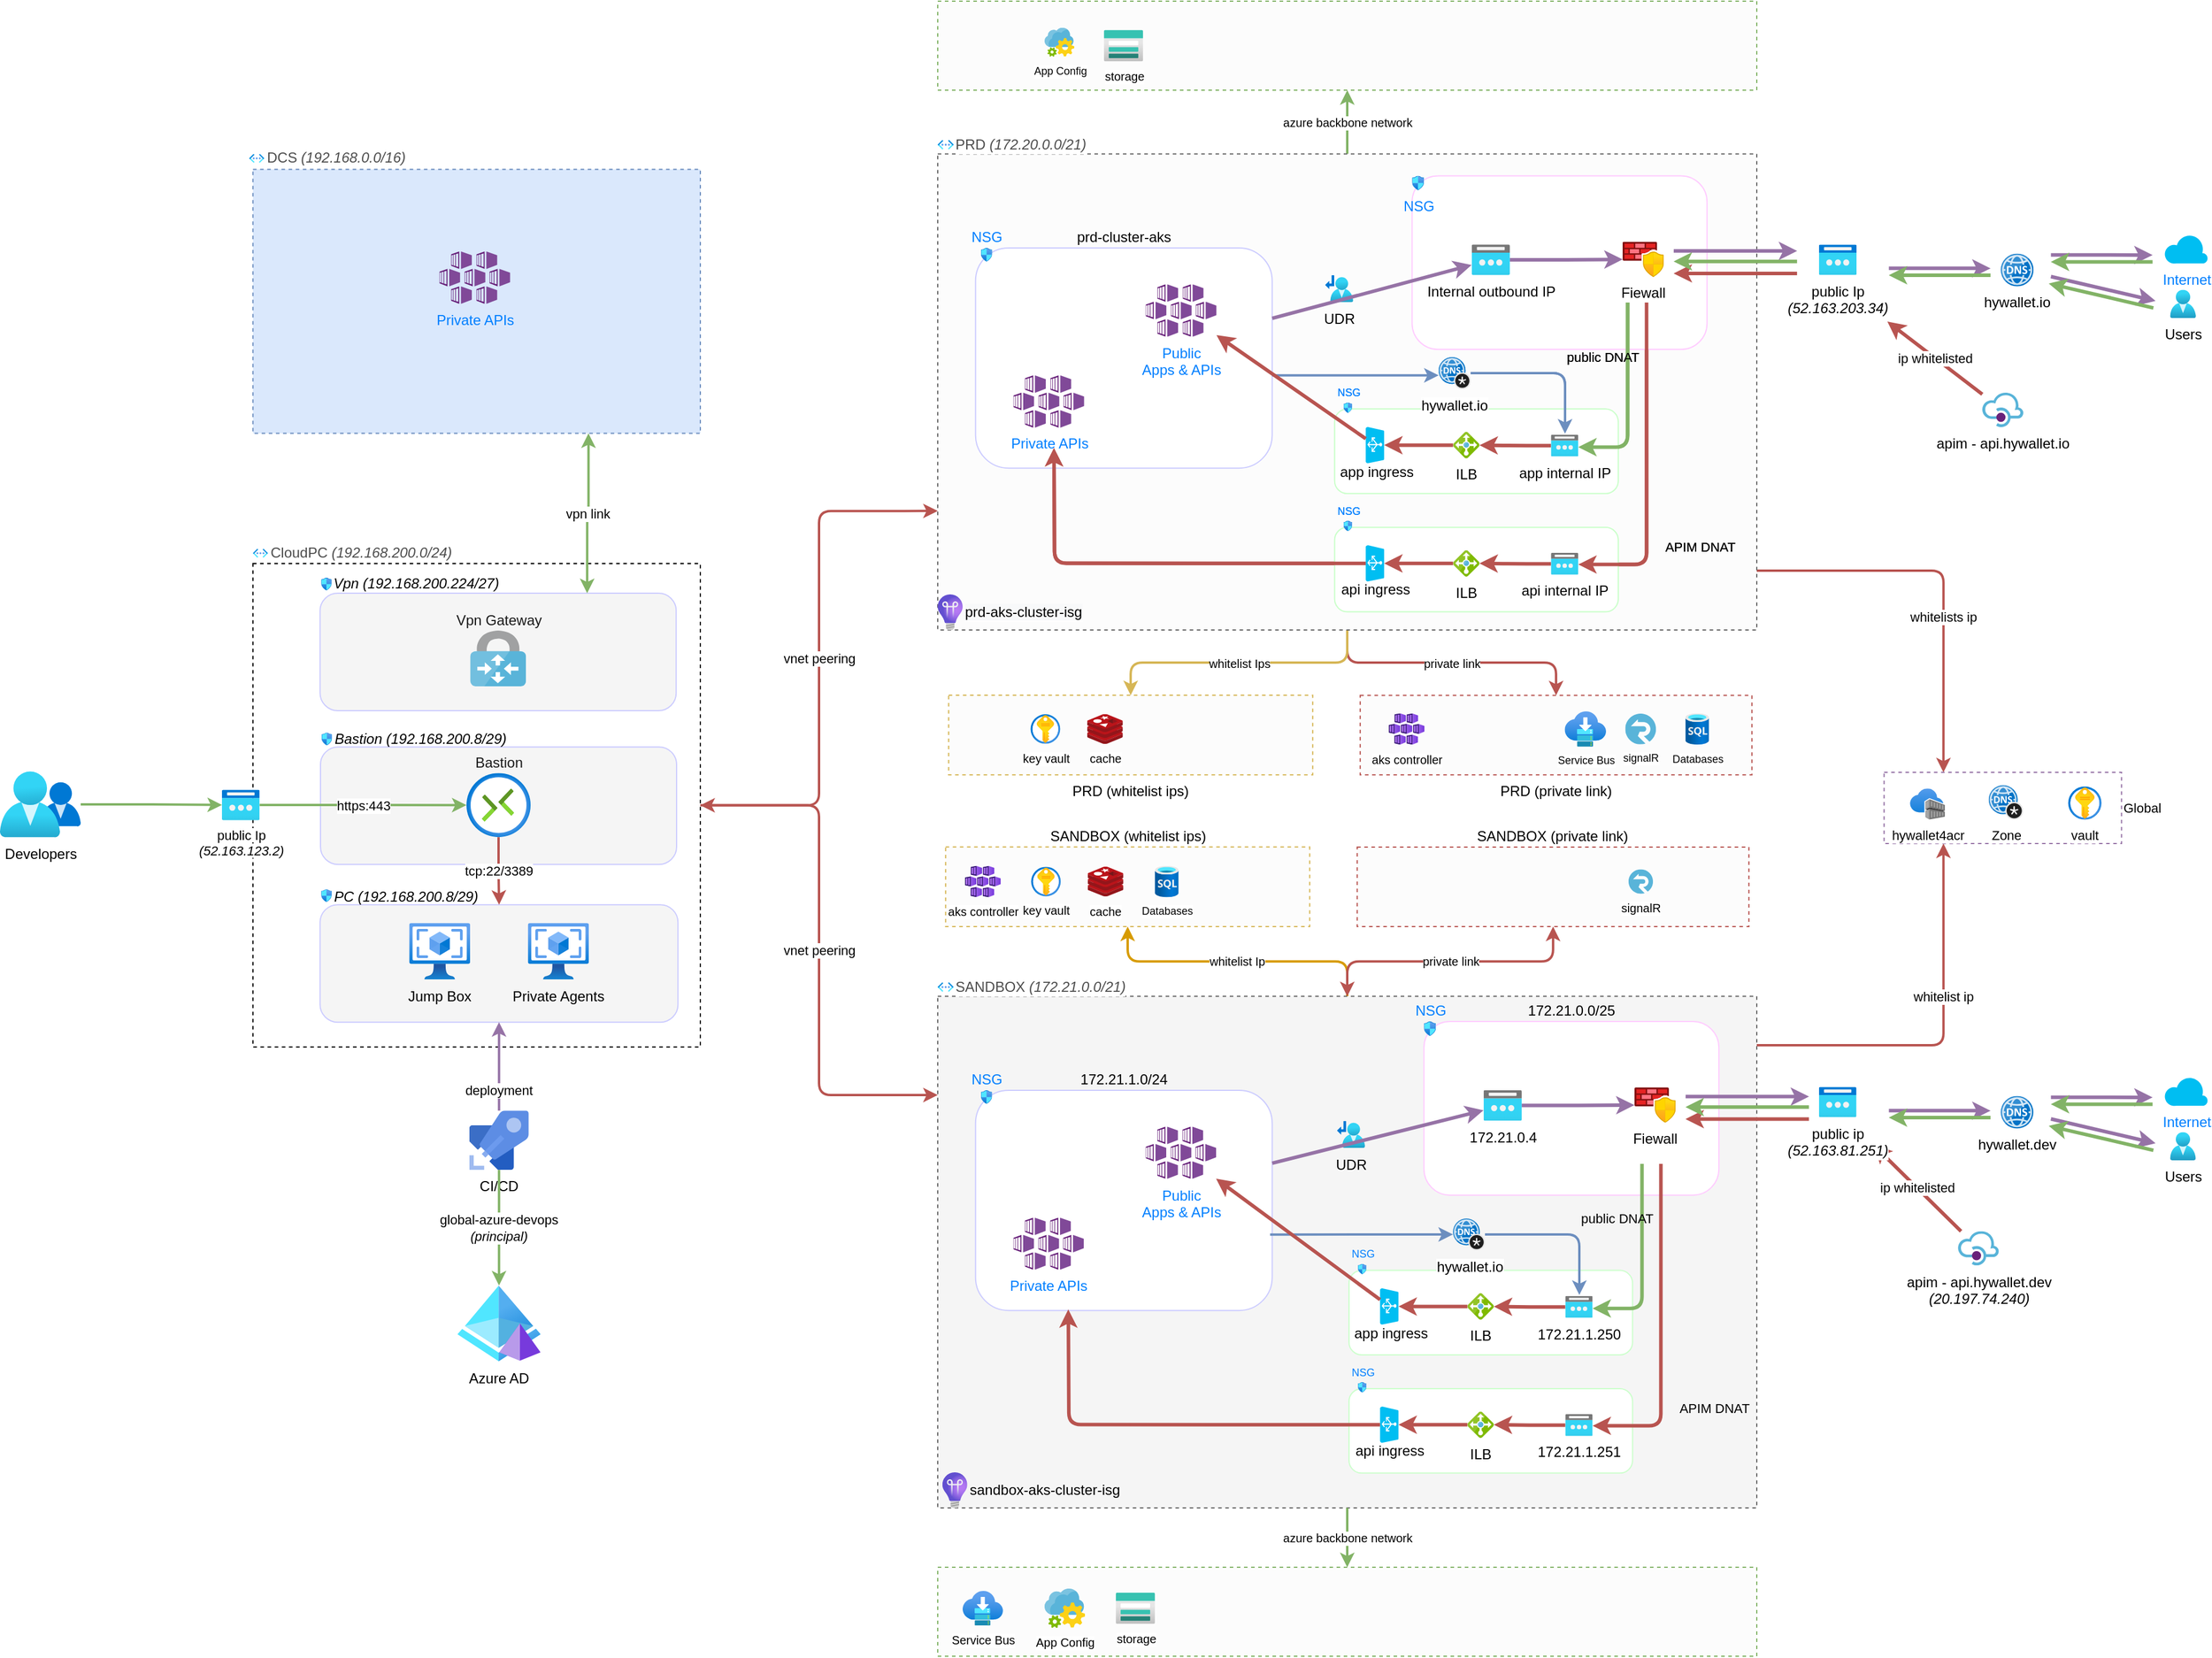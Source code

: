 <mxfile version="15.0.6" type="device" pages="4"><diagram id="Xbj3d0fr-haO1koUPFpY" name="Final AKS"><mxGraphModel dx="2062" dy="1207" grid="1" gridSize="10" guides="1" tooltips="1" connect="1" arrows="1" fold="1" page="1" pageScale="1" pageWidth="827" pageHeight="1169" math="0" shadow="0"><root><mxCell id="qOJXNgCnoc_yBb2ZIluk-0"/><mxCell id="qOJXNgCnoc_yBb2ZIluk-1" parent="qOJXNgCnoc_yBb2ZIluk-0"/><mxCell id="tPbyGBwrl_np8EQGfbn8-1" value="vnet peering" style="edgeStyle=orthogonalEdgeStyle;rounded=1;orthogonalLoop=1;jettySize=auto;html=1;entryX=0;entryY=0.75;entryDx=0;entryDy=0;startArrow=classic;startFill=1;endArrow=classic;endFill=1;strokeWidth=2;fillColor=#f8cecc;strokeColor=#b85450;exitX=1;exitY=0.5;exitDx=0;exitDy=0;" parent="qOJXNgCnoc_yBb2ZIluk-1" source="jdO1UD7I3XrY6KzWCkpe-110" target="qOJXNgCnoc_yBb2ZIluk-3" edge="1"><mxGeometry relative="1" as="geometry"><Array as="points"><mxPoint x="900" y="678"/><mxPoint x="900" y="430"/></Array><mxPoint x="830" y="730" as="sourcePoint"/></mxGeometry></mxCell><mxCell id="MQQPKX3gDfKa7SiA0qlj-11" value="private link" style="edgeStyle=orthogonalEdgeStyle;rounded=1;orthogonalLoop=1;jettySize=auto;html=1;fontSize=10;fillColor=#f8cecc;strokeColor=#b85450;strokeWidth=2;" parent="qOJXNgCnoc_yBb2ZIluk-1" source="qOJXNgCnoc_yBb2ZIluk-3" target="MQQPKX3gDfKa7SiA0qlj-4" edge="1"><mxGeometry relative="1" as="geometry"/></mxCell><mxCell id="MQQPKX3gDfKa7SiA0qlj-12" value="whitelist Ips" style="edgeStyle=orthogonalEdgeStyle;rounded=1;orthogonalLoop=1;jettySize=auto;html=1;fontSize=10;strokeWidth=2;fillColor=#fff2cc;strokeColor=#d6b656;" parent="qOJXNgCnoc_yBb2ZIluk-1" source="qOJXNgCnoc_yBb2ZIluk-3" target="MQQPKX3gDfKa7SiA0qlj-2" edge="1"><mxGeometry relative="1" as="geometry"/></mxCell><mxCell id="MQQPKX3gDfKa7SiA0qlj-20" value="azure backbone network" style="edgeStyle=orthogonalEdgeStyle;rounded=1;orthogonalLoop=1;jettySize=auto;html=1;entryX=0.5;entryY=1;entryDx=0;entryDy=0;fontSize=10;strokeWidth=2;fillColor=#d5e8d4;strokeColor=#82b366;" parent="qOJXNgCnoc_yBb2ZIluk-1" source="qOJXNgCnoc_yBb2ZIluk-3" target="MQQPKX3gDfKa7SiA0qlj-16" edge="1"><mxGeometry relative="1" as="geometry"/></mxCell><mxCell id="MQQPKX3gDfKa7SiA0qlj-24" value="whitelists ip" style="edgeStyle=orthogonalEdgeStyle;rounded=1;orthogonalLoop=1;jettySize=auto;html=1;entryX=0.25;entryY=0;entryDx=0;entryDy=0;fontSize=11;strokeWidth=2;fillColor=#f8cecc;strokeColor=#b85450;" parent="qOJXNgCnoc_yBb2ZIluk-1" source="qOJXNgCnoc_yBb2ZIluk-3" target="MQQPKX3gDfKa7SiA0qlj-21" edge="1"><mxGeometry x="0.198" relative="1" as="geometry"><Array as="points"><mxPoint x="1847" y="480"/></Array><mxPoint as="offset"/></mxGeometry></mxCell><mxCell id="qOJXNgCnoc_yBb2ZIluk-3" value="" style="rounded=0;whiteSpace=wrap;html=1;dashed=1;fontColor=#333333;strokeColor=#666666;fillColor=#FCFCFC;" parent="qOJXNgCnoc_yBb2ZIluk-1" vertex="1"><mxGeometry x="1000" y="128.74" width="690" height="401.26" as="geometry"/></mxCell><mxCell id="qOJXNgCnoc_yBb2ZIluk-4" value="PRD &lt;i&gt;(172.20.0.0/21)&lt;/i&gt;" style="aspect=fixed;html=1;points=[];align=left;image;fontSize=12;image=img/lib/azure2/networking/Virtual_Networks_Classic.svg;rounded=0;dashed=1;verticalAlign=middle;labelPosition=right;verticalLabelPosition=middle;fontColor=#4D4D4D;" parent="qOJXNgCnoc_yBb2ZIluk-1" vertex="1"><mxGeometry x="1000" y="116.996" width="13.381" height="7.989" as="geometry"/></mxCell><mxCell id="qOJXNgCnoc_yBb2ZIluk-15" value="" style="group" parent="qOJXNgCnoc_yBb2ZIluk-1" vertex="1" connectable="0"><mxGeometry x="1031.848" y="208" width="249.906" height="185.595" as="geometry"/></mxCell><mxCell id="qOJXNgCnoc_yBb2ZIluk-16" value="&lt;span&gt;prd-cluster-aks&lt;/span&gt;" style="rounded=1;whiteSpace=wrap;html=1;strokeColor=#CCCCFF;labelPosition=center;verticalLabelPosition=top;align=center;verticalAlign=bottom;" parent="qOJXNgCnoc_yBb2ZIluk-15" vertex="1"><mxGeometry width="249.906" height="185.595" as="geometry"/></mxCell><mxCell id="qOJXNgCnoc_yBb2ZIluk-17" value="NSG" style="aspect=fixed;html=1;points=[];align=center;image;fontSize=12;image=img/lib/azure2/networking/Network_Security_Groups.svg;rounded=0;dashed=1;fontColor=#007FFF;labelBackgroundColor=none;labelPosition=center;verticalLabelPosition=top;verticalAlign=bottom;" parent="qOJXNgCnoc_yBb2ZIluk-15" vertex="1"><mxGeometry x="4.544" width="9.447" height="11.471" as="geometry"/></mxCell><mxCell id="qOJXNgCnoc_yBb2ZIluk-18" value="Public&lt;br&gt;Apps &amp;amp; APIs" style="aspect=fixed;html=1;points=[];align=center;image;fontSize=12;image=img/lib/mscae/Kubernetes_Services.svg;rounded=0;dashed=1;labelBackgroundColor=none;fontColor=#007FFF;" parent="qOJXNgCnoc_yBb2ZIluk-15" vertex="1"><mxGeometry x="143.317" y="30.667" width="59.679" height="44.165" as="geometry"/></mxCell><mxCell id="qOJXNgCnoc_yBb2ZIluk-19" value="Private APIs" style="aspect=fixed;html=1;points=[];align=center;image;fontSize=12;image=img/lib/mscae/Kubernetes_Services.svg;rounded=0;dashed=1;labelBackgroundColor=none;fontColor=#007FFF;" parent="qOJXNgCnoc_yBb2ZIluk-15" vertex="1"><mxGeometry x="31.848" y="107.333" width="59.679" height="44.165" as="geometry"/></mxCell><mxCell id="qOJXNgCnoc_yBb2ZIluk-46" value="hywallet.io" style="aspect=fixed;html=1;points=[];align=center;image;fontSize=12;image=img/lib/mscae/DNS.svg;" parent="qOJXNgCnoc_yBb2ZIluk-1" vertex="1"><mxGeometry x="1895.527" y="212.73" width="27.642" height="27.642" as="geometry"/></mxCell><mxCell id="qOJXNgCnoc_yBb2ZIluk-52" value="Internet" style="verticalLabelPosition=bottom;html=1;verticalAlign=top;align=center;strokeColor=none;fillColor=#00BEF2;shape=mxgraph.azure.cloud;rounded=0;dashed=1;labelBackgroundColor=none;fontColor=#007FFF;" parent="qOJXNgCnoc_yBb2ZIluk-1" vertex="1"><mxGeometry x="2033.277" y="196.271" width="36.723" height="24.82" as="geometry"/></mxCell><mxCell id="qOJXNgCnoc_yBb2ZIluk-53" value="Users" style="aspect=fixed;html=1;points=[];align=center;image;fontSize=12;image=img/lib/azure2/identity/Users.svg;rounded=0;dashed=1;labelBackgroundColor=none;" parent="qOJXNgCnoc_yBb2ZIluk-1" vertex="1"><mxGeometry x="2038.173" y="243.267" width="21.806" height="23.853" as="geometry"/></mxCell><mxCell id="qOJXNgCnoc_yBb2ZIluk-66" value="" style="group" parent="qOJXNgCnoc_yBb2ZIluk-1" vertex="1" connectable="0"><mxGeometry x="1937.735" y="213.894" width="85.761" height="5.874" as="geometry"/></mxCell><mxCell id="qOJXNgCnoc_yBb2ZIluk-67" value="" style="endArrow=classic;html=1;strokeWidth=3;fontColor=#000000;fillColor=#e1d5e7;strokeColor=#9673a6;" parent="qOJXNgCnoc_yBb2ZIluk-66" edge="1"><mxGeometry width="50" height="50" relative="1" as="geometry"><mxPoint x="0.073" as="sourcePoint"/><mxPoint x="85.761" y="0.065" as="targetPoint"/></mxGeometry></mxCell><mxCell id="qOJXNgCnoc_yBb2ZIluk-68" value="" style="endArrow=classic;html=1;strokeWidth=3;fontColor=#000000;fillColor=#d5e8d4;strokeColor=#82b366;" parent="qOJXNgCnoc_yBb2ZIluk-66" edge="1"><mxGeometry width="50" height="50" relative="1" as="geometry"><mxPoint x="85.687" y="5.874" as="sourcePoint"/><mxPoint y="5.874" as="targetPoint"/></mxGeometry></mxCell><mxCell id="qOJXNgCnoc_yBb2ZIluk-69" value="" style="group;rotation=15;" parent="qOJXNgCnoc_yBb2ZIluk-1" vertex="1" connectable="0"><mxGeometry x="1934.748" y="243.267" width="91.808" height="5.874" as="geometry"/></mxCell><mxCell id="qOJXNgCnoc_yBb2ZIluk-70" value="" style="endArrow=classic;html=1;strokeWidth=3;fontColor=#000000;fillColor=#e1d5e7;strokeColor=#9673a6;" parent="qOJXNgCnoc_yBb2ZIluk-69" edge="1"><mxGeometry width="50" height="50" relative="1" as="geometry"><mxPoint x="3.06" y="-11.161" as="sourcePoint"/><mxPoint x="91.196" y="9.399" as="targetPoint"/></mxGeometry></mxCell><mxCell id="qOJXNgCnoc_yBb2ZIluk-71" value="" style="endArrow=classic;html=1;strokeWidth=3;fontColor=#000000;fillColor=#d5e8d4;strokeColor=#82b366;" parent="qOJXNgCnoc_yBb2ZIluk-69" edge="1"><mxGeometry width="50" height="50" relative="1" as="geometry"><mxPoint x="89.36" y="15.274" as="sourcePoint"/><mxPoint x="1.224" y="-5.287" as="targetPoint"/></mxGeometry></mxCell><mxCell id="qOJXNgCnoc_yBb2ZIluk-75" value="apim - api.hywallet.io" style="aspect=fixed;html=1;points=[];align=center;image;fontSize=12;image=img/lib/mscae/API_Management.svg;" parent="qOJXNgCnoc_yBb2ZIluk-1" vertex="1"><mxGeometry x="1879.995" y="330" width="34.552" height="29.024" as="geometry"/></mxCell><mxCell id="qOJXNgCnoc_yBb2ZIluk-76" value="ip whitelisted" style="rounded=1;orthogonalLoop=1;jettySize=auto;html=1;strokeWidth=3;fillColor=#f8cecc;strokeColor=#b85450;" parent="qOJXNgCnoc_yBb2ZIluk-1" source="qOJXNgCnoc_yBb2ZIluk-75" edge="1"><mxGeometry x="1737.476" y="70" as="geometry"><mxPoint x="1800" y="270" as="targetPoint"/></mxGeometry></mxCell><mxCell id="qOJXNgCnoc_yBb2ZIluk-77" value="" style="group" parent="qOJXNgCnoc_yBb2ZIluk-1" vertex="1" connectable="0"><mxGeometry x="1801.217" y="225.126" width="85.761" height="5.874" as="geometry"/></mxCell><mxCell id="qOJXNgCnoc_yBb2ZIluk-78" value="" style="endArrow=classic;html=1;strokeWidth=3;fontColor=#000000;fillColor=#e1d5e7;strokeColor=#9673a6;" parent="qOJXNgCnoc_yBb2ZIluk-77" edge="1"><mxGeometry width="50" height="50" relative="1" as="geometry"><mxPoint x="0.073" as="sourcePoint"/><mxPoint x="85.761" y="0.065" as="targetPoint"/></mxGeometry></mxCell><mxCell id="qOJXNgCnoc_yBb2ZIluk-79" value="" style="endArrow=classic;html=1;strokeWidth=3;fontColor=#000000;fillColor=#d5e8d4;strokeColor=#82b366;" parent="qOJXNgCnoc_yBb2ZIluk-77" edge="1"><mxGeometry width="50" height="50" relative="1" as="geometry"><mxPoint x="85.687" y="5.874" as="sourcePoint"/><mxPoint y="5.874" as="targetPoint"/></mxGeometry></mxCell><mxCell id="qOJXNgCnoc_yBb2ZIluk-50" value="public Ip&lt;br&gt;&lt;i&gt;(52.163.203.34)&lt;/i&gt;" style="aspect=fixed;html=1;points=[];align=center;image;fontSize=12;image=img/lib/azure2/networking/Public_IP_Addresses_Classic.svg;rounded=0;dashed=1;" parent="qOJXNgCnoc_yBb2ZIluk-1" vertex="1"><mxGeometry x="1742.372" y="205.113" width="31.717" height="25.77" as="geometry"/></mxCell><mxCell id="apgjfEXYMjNOle9he4E9-3" value="whitelist Ip" style="edgeStyle=orthogonalEdgeStyle;rounded=1;orthogonalLoop=1;jettySize=auto;html=1;entryX=0.5;entryY=1;entryDx=0;entryDy=0;fontSize=10;fillColor=#ffe6cc;strokeColor=#d79b00;strokeWidth=2;" parent="qOJXNgCnoc_yBb2ZIluk-1" source="jdO1UD7I3XrY6KzWCkpe-31" target="apgjfEXYMjNOle9he4E9-1" edge="1"><mxGeometry relative="1" as="geometry"/></mxCell><mxCell id="MQQPKX3gDfKa7SiA0qlj-25" value="whitelist ip" style="edgeStyle=orthogonalEdgeStyle;rounded=1;orthogonalLoop=1;jettySize=auto;html=1;entryX=0.25;entryY=1;entryDx=0;entryDy=0;fontSize=11;strokeWidth=2;fillColor=#f8cecc;strokeColor=#b85450;" parent="qOJXNgCnoc_yBb2ZIluk-1" source="jdO1UD7I3XrY6KzWCkpe-31" target="MQQPKX3gDfKa7SiA0qlj-21" edge="1"><mxGeometry x="0.213" relative="1" as="geometry"><Array as="points"><mxPoint x="1847" y="880"/></Array><mxPoint as="offset"/></mxGeometry></mxCell><mxCell id="jdO1UD7I3XrY6KzWCkpe-31" value="" style="rounded=0;whiteSpace=wrap;html=1;dashed=1;fontColor=#333333;fillColor=#f5f5f5;strokeColor=#666666;" parent="qOJXNgCnoc_yBb2ZIluk-1" vertex="1"><mxGeometry x="1000" y="838.74" width="690" height="431.26" as="geometry"/></mxCell><mxCell id="jdO1UD7I3XrY6KzWCkpe-32" value="private link" style="edgeStyle=orthogonalEdgeStyle;rounded=1;orthogonalLoop=1;jettySize=auto;html=1;fillColor=#f8cecc;strokeColor=#b85450;strokeWidth=2;startArrow=classic;startFill=1;fontSize=10;" parent="qOJXNgCnoc_yBb2ZIluk-1" source="jdO1UD7I3XrY6KzWCkpe-20" target="jdO1UD7I3XrY6KzWCkpe-31" edge="1"><mxGeometry x="1000" y="780" as="geometry"/></mxCell><mxCell id="jdO1UD7I3XrY6KzWCkpe-33" value="SANDBOX &lt;i&gt;(172.21.0.0/21)&lt;/i&gt;" style="aspect=fixed;html=1;points=[];align=left;image;fontSize=12;image=img/lib/azure2/networking/Virtual_Networks_Classic.svg;rounded=0;dashed=1;verticalAlign=middle;labelPosition=right;verticalLabelPosition=middle;fontColor=#4D4D4D;" parent="qOJXNgCnoc_yBb2ZIluk-1" vertex="1"><mxGeometry x="1000" y="826.996" width="13.305" height="7.944" as="geometry"/></mxCell><mxCell id="jdO1UD7I3XrY6KzWCkpe-44" value="" style="group" parent="qOJXNgCnoc_yBb2ZIluk-1" vertex="1" connectable="0"><mxGeometry x="1031.848" y="918" width="249.906" height="185.595" as="geometry"/></mxCell><mxCell id="jdO1UD7I3XrY6KzWCkpe-45" value="172.21.1.0/24" style="rounded=1;whiteSpace=wrap;html=1;strokeColor=#CCCCFF;labelPosition=center;verticalLabelPosition=top;align=center;verticalAlign=bottom;" parent="jdO1UD7I3XrY6KzWCkpe-44" vertex="1"><mxGeometry width="249.906" height="185.595" as="geometry"/></mxCell><mxCell id="jdO1UD7I3XrY6KzWCkpe-46" value="NSG" style="aspect=fixed;html=1;points=[];align=center;image;fontSize=12;image=img/lib/azure2/networking/Network_Security_Groups.svg;rounded=0;dashed=1;fontColor=#007FFF;labelBackgroundColor=none;labelPosition=center;verticalLabelPosition=top;verticalAlign=bottom;" parent="jdO1UD7I3XrY6KzWCkpe-44" vertex="1"><mxGeometry x="4.544" width="9.393" height="11.406" as="geometry"/></mxCell><mxCell id="jdO1UD7I3XrY6KzWCkpe-47" value="Public&lt;br&gt;Apps &amp;amp; APIs" style="aspect=fixed;html=1;points=[];align=center;image;fontSize=12;image=img/lib/mscae/Kubernetes_Services.svg;rounded=0;dashed=1;labelBackgroundColor=none;fontColor=#007FFF;" parent="jdO1UD7I3XrY6KzWCkpe-44" vertex="1"><mxGeometry x="143.317" y="30.667" width="59.341" height="43.915" as="geometry"/></mxCell><mxCell id="jdO1UD7I3XrY6KzWCkpe-48" value="Private APIs" style="aspect=fixed;html=1;points=[];align=center;image;fontSize=12;image=img/lib/mscae/Kubernetes_Services.svg;rounded=0;dashed=1;labelBackgroundColor=none;fontColor=#007FFF;" parent="jdO1UD7I3XrY6KzWCkpe-44" vertex="1"><mxGeometry x="31.848" y="107.333" width="59.341" height="43.915" as="geometry"/></mxCell><mxCell id="jdO1UD7I3XrY6KzWCkpe-75" value="hywallet.dev" style="aspect=fixed;html=1;points=[];align=center;image;fontSize=12;image=img/lib/mscae/DNS.svg;" parent="qOJXNgCnoc_yBb2ZIluk-1" vertex="1"><mxGeometry x="1895.527" y="922.73" width="27.485" height="27.485" as="geometry"/></mxCell><mxCell id="jdO1UD7I3XrY6KzWCkpe-81" value="Internet" style="verticalLabelPosition=bottom;html=1;verticalAlign=top;align=center;strokeColor=none;fillColor=#00BEF2;shape=mxgraph.azure.cloud;rounded=0;dashed=1;labelBackgroundColor=none;fontColor=#007FFF;" parent="qOJXNgCnoc_yBb2ZIluk-1" vertex="1"><mxGeometry x="2033.277" y="906.271" width="36.723" height="24.82" as="geometry"/></mxCell><mxCell id="jdO1UD7I3XrY6KzWCkpe-82" value="Users" style="aspect=fixed;html=1;points=[];align=center;image;fontSize=12;image=img/lib/azure2/identity/Users.svg;rounded=0;dashed=1;labelBackgroundColor=none;" parent="qOJXNgCnoc_yBb2ZIluk-1" vertex="1"><mxGeometry x="2038.173" y="953.267" width="21.682" height="23.718" as="geometry"/></mxCell><mxCell id="jdO1UD7I3XrY6KzWCkpe-89" value="" style="group" parent="qOJXNgCnoc_yBb2ZIluk-1" vertex="1" connectable="0"><mxGeometry x="1937.735" y="923.894" width="85.761" height="5.874" as="geometry"/></mxCell><mxCell id="jdO1UD7I3XrY6KzWCkpe-90" value="" style="endArrow=classic;html=1;strokeWidth=3;fontColor=#000000;fillColor=#e1d5e7;strokeColor=#9673a6;" parent="jdO1UD7I3XrY6KzWCkpe-89" edge="1"><mxGeometry width="50" height="50" relative="1" as="geometry"><mxPoint x="0.073" as="sourcePoint"/><mxPoint x="85.761" y="0.065" as="targetPoint"/></mxGeometry></mxCell><mxCell id="jdO1UD7I3XrY6KzWCkpe-91" value="" style="endArrow=classic;html=1;strokeWidth=3;fontColor=#000000;fillColor=#d5e8d4;strokeColor=#82b366;" parent="jdO1UD7I3XrY6KzWCkpe-89" edge="1"><mxGeometry width="50" height="50" relative="1" as="geometry"><mxPoint x="85.687" y="5.874" as="sourcePoint"/><mxPoint y="5.874" as="targetPoint"/></mxGeometry></mxCell><mxCell id="jdO1UD7I3XrY6KzWCkpe-92" value="" style="group;rotation=15;" parent="qOJXNgCnoc_yBb2ZIluk-1" vertex="1" connectable="0"><mxGeometry x="1934.748" y="953.267" width="91.808" height="5.874" as="geometry"/></mxCell><mxCell id="jdO1UD7I3XrY6KzWCkpe-93" value="" style="endArrow=classic;html=1;strokeWidth=3;fontColor=#000000;fillColor=#e1d5e7;strokeColor=#9673a6;" parent="jdO1UD7I3XrY6KzWCkpe-92" edge="1"><mxGeometry width="50" height="50" relative="1" as="geometry"><mxPoint x="3.06" y="-11.161" as="sourcePoint"/><mxPoint x="91.196" y="9.399" as="targetPoint"/></mxGeometry></mxCell><mxCell id="jdO1UD7I3XrY6KzWCkpe-94" value="" style="endArrow=classic;html=1;strokeWidth=3;fontColor=#000000;fillColor=#d5e8d4;strokeColor=#82b366;" parent="jdO1UD7I3XrY6KzWCkpe-92" edge="1"><mxGeometry width="50" height="50" relative="1" as="geometry"><mxPoint x="89.36" y="15.274" as="sourcePoint"/><mxPoint x="1.224" y="-5.287" as="targetPoint"/></mxGeometry></mxCell><mxCell id="jdO1UD7I3XrY6KzWCkpe-98" value="apim - api.hywallet.dev&lt;br style=&quot;font-size: 12px&quot;&gt;&lt;i&gt;(&lt;span style=&quot;font-size: 12px&quot;&gt;20.197.74.240&lt;/span&gt;)&lt;/i&gt;" style="aspect=fixed;html=1;points=[];align=center;image;fontSize=12;image=img/lib/mscae/API_Management.svg;" parent="qOJXNgCnoc_yBb2ZIluk-1" vertex="1"><mxGeometry x="1859.535" y="1036.8" width="34.357" height="28.86" as="geometry"/></mxCell><mxCell id="jdO1UD7I3XrY6KzWCkpe-100" value="" style="group" parent="qOJXNgCnoc_yBb2ZIluk-1" vertex="1" connectable="0"><mxGeometry x="1801.217" y="935.126" width="85.761" height="5.874" as="geometry"/></mxCell><mxCell id="jdO1UD7I3XrY6KzWCkpe-101" value="" style="endArrow=classic;html=1;strokeWidth=3;fontColor=#000000;fillColor=#e1d5e7;strokeColor=#9673a6;" parent="jdO1UD7I3XrY6KzWCkpe-100" edge="1"><mxGeometry width="50" height="50" relative="1" as="geometry"><mxPoint x="0.073" as="sourcePoint"/><mxPoint x="85.761" y="0.065" as="targetPoint"/></mxGeometry></mxCell><mxCell id="jdO1UD7I3XrY6KzWCkpe-102" value="" style="endArrow=classic;html=1;strokeWidth=3;fontColor=#000000;fillColor=#d5e8d4;strokeColor=#82b366;" parent="jdO1UD7I3XrY6KzWCkpe-100" edge="1"><mxGeometry width="50" height="50" relative="1" as="geometry"><mxPoint x="85.687" y="5.874" as="sourcePoint"/><mxPoint y="5.874" as="targetPoint"/></mxGeometry></mxCell><mxCell id="jdO1UD7I3XrY6KzWCkpe-99" value="ip whitelisted" style="rounded=1;orthogonalLoop=1;jettySize=auto;html=1;strokeWidth=3;fillColor=#f8cecc;strokeColor=#b85450;" parent="qOJXNgCnoc_yBb2ZIluk-1" source="jdO1UD7I3XrY6KzWCkpe-98" edge="1"><mxGeometry x="1737.476" y="780" as="geometry"><mxPoint x="1788.246" y="964" as="targetPoint"/></mxGeometry></mxCell><mxCell id="jdO1UD7I3XrY6KzWCkpe-79" value="public ip&lt;br&gt;&lt;i&gt;(52.163.81.251)&lt;/i&gt;" style="aspect=fixed;html=1;points=[];align=center;image;fontSize=12;image=img/lib/azure2/networking/Public_IP_Addresses_Classic.svg;rounded=0;dashed=1;" parent="qOJXNgCnoc_yBb2ZIluk-1" vertex="1"><mxGeometry x="1742.372" y="915.113" width="31.538" height="25.625" as="geometry"/></mxCell><mxCell id="ibiUdUQbfKJMhWkslX7b-2" value="" style="group" parent="qOJXNgCnoc_yBb2ZIluk-1" vertex="1" connectable="0"><mxGeometry x="420" y="128.74" width="380" height="235.57" as="geometry"/></mxCell><mxCell id="Q4xIstgCBlbZAtxo_R2h-3" value="" style="rounded=0;whiteSpace=wrap;html=1;dashed=1;fontSize=10;fillColor=#dae8fc;strokeColor=#6c8ebf;" parent="ibiUdUQbfKJMhWkslX7b-2" vertex="1"><mxGeometry x="3.12" y="13" width="376.88" height="222.57" as="geometry"/></mxCell><mxCell id="Q4xIstgCBlbZAtxo_R2h-4" value="DCS &lt;i&gt;(192.168.0.0/16)&lt;/i&gt;" style="aspect=fixed;html=1;points=[];align=left;image;fontSize=12;image=img/lib/azure2/networking/Virtual_Networks_Classic.svg;rounded=0;dashed=1;verticalAlign=middle;labelPosition=right;verticalLabelPosition=middle;fontColor=#4D4D4D;" parent="ibiUdUQbfKJMhWkslX7b-2" vertex="1"><mxGeometry width="12.536" height="7.484" as="geometry"/></mxCell><mxCell id="Q4xIstgCBlbZAtxo_R2h-15" value="Private APIs" style="aspect=fixed;html=1;points=[];align=center;image;fontSize=12;image=img/lib/mscae/Kubernetes_Services.svg;rounded=0;dashed=1;labelBackgroundColor=none;fontColor=#007FFF;" parent="ibiUdUQbfKJMhWkslX7b-2" vertex="1"><mxGeometry x="160.157" y="82.203" width="59.679" height="44.165" as="geometry"/></mxCell><mxCell id="ibiUdUQbfKJMhWkslX7b-5" value="" style="group" parent="qOJXNgCnoc_yBb2ZIluk-1" vertex="1" connectable="0"><mxGeometry x="1097.934" y="254" width="499.222" height="260.667" as="geometry"/></mxCell><mxCell id="qOJXNgCnoc_yBb2ZIluk-33" value="" style="group" parent="ibiUdUQbfKJMhWkslX7b-5" vertex="1" connectable="0"><mxGeometry x="236.474" y="184" width="238.862" height="76.667" as="geometry"/></mxCell><mxCell id="qOJXNgCnoc_yBb2ZIluk-34" value="" style="rounded=1;whiteSpace=wrap;html=1;strokeColor=#CCFFCC;" parent="qOJXNgCnoc_yBb2ZIluk-33" vertex="1"><mxGeometry y="5.479" width="238.862" height="71.188" as="geometry"/></mxCell><mxCell id="qOJXNgCnoc_yBb2ZIluk-35" value="ILB" style="aspect=fixed;html=1;points=[];align=center;image;fontSize=12;image=img/lib/mscae/Load_Balancer_feature.svg;" parent="qOJXNgCnoc_yBb2ZIluk-33" vertex="1"><mxGeometry x="99.704" y="24.717" width="22.301" height="22.301" as="geometry"/></mxCell><mxCell id="qOJXNgCnoc_yBb2ZIluk-36" value="api internal IP" style="aspect=fixed;html=1;points=[];align=center;image;fontSize=12;image=img/lib/azure2/networking/Public_IP_Addresses.svg;rounded=0;dashed=1;labelBackgroundColor=none;" parent="qOJXNgCnoc_yBb2ZIluk-33" vertex="1"><mxGeometry x="182.189" y="27.025" width="23.009" height="18.407" as="geometry"/></mxCell><mxCell id="qOJXNgCnoc_yBb2ZIluk-37" value="NSG" style="aspect=fixed;html=1;points=[];align=center;image;fontSize=9;image=img/lib/azure2/networking/Network_Security_Groups.svg;rounded=0;dashed=1;fontColor=#007FFF;labelBackgroundColor=none;labelPosition=center;verticalLabelPosition=top;verticalAlign=bottom;" parent="qOJXNgCnoc_yBb2ZIluk-33" vertex="1"><mxGeometry x="7.541" width="7.168" height="8.704" as="geometry"/></mxCell><mxCell id="qOJXNgCnoc_yBb2ZIluk-38" value="" style="group" parent="qOJXNgCnoc_yBb2ZIluk-33" vertex="1" connectable="0"><mxGeometry x="23.643" y="24.251" width="50" height="35.29" as="geometry"/></mxCell><mxCell id="qOJXNgCnoc_yBb2ZIluk-39" value="" style="verticalLabelPosition=bottom;html=1;verticalAlign=top;align=center;strokeColor=none;fillColor=#00BEF2;shape=mxgraph.azure.azure_load_balancer;fontColor=#000000;rotation=90;" parent="qOJXNgCnoc_yBb2ZIluk-38" vertex="1"><mxGeometry x="-5.139" y="3.825" width="30.836" height="15.525" as="geometry"/></mxCell><mxCell id="qOJXNgCnoc_yBb2ZIluk-40" value="api ingress" style="text;html=1;strokeColor=none;fillColor=none;align=center;verticalAlign=middle;whiteSpace=wrap;rounded=0;fontColor=#000000;" parent="qOJXNgCnoc_yBb2ZIluk-38" vertex="1"><mxGeometry x="-24.06" y="29.9" width="70.06" height="8.39" as="geometry"/></mxCell><mxCell id="qOJXNgCnoc_yBb2ZIluk-41" style="edgeStyle=orthogonalEdgeStyle;rounded=1;sketch=0;orthogonalLoop=1;jettySize=auto;html=1;strokeWidth=3;fontColor=#000000;fillColor=#f8cecc;strokeColor=#b85450;" parent="qOJXNgCnoc_yBb2ZIluk-33" source="qOJXNgCnoc_yBb2ZIluk-36" target="qOJXNgCnoc_yBb2ZIluk-35" edge="1"><mxGeometry x="812.007" y="241.045" as="geometry"/></mxCell><mxCell id="qOJXNgCnoc_yBb2ZIluk-42" style="edgeStyle=orthogonalEdgeStyle;rounded=1;sketch=0;orthogonalLoop=1;jettySize=auto;html=1;strokeWidth=3;fontColor=#000000;entryX=0.5;entryY=0;entryDx=0;entryDy=0;entryPerimeter=0;fillColor=#f8cecc;strokeColor=#b85450;" parent="qOJXNgCnoc_yBb2ZIluk-33" source="qOJXNgCnoc_yBb2ZIluk-35" target="qOJXNgCnoc_yBb2ZIluk-39" edge="1"><mxGeometry x="15.42" y="-3.84" as="geometry"/></mxCell><mxCell id="qOJXNgCnoc_yBb2ZIluk-43" value="APIM DNAT" style="edgeStyle=orthogonalEdgeStyle;rounded=1;sketch=0;orthogonalLoop=1;jettySize=auto;html=1;strokeWidth=3;fontColor=#000000;fillColor=#f8cecc;strokeColor=#b85450;labelBackgroundColor=none;" parent="ibiUdUQbfKJMhWkslX7b-5" target="qOJXNgCnoc_yBb2ZIluk-36" edge="1"><mxGeometry x="-894.142" y="-237.667" as="geometry"><mxPoint x="453.135" y="129.567" as="targetPoint"/><mxPoint x="499.222" as="sourcePoint"/><Array as="points"><mxPoint x="499.222"/><mxPoint x="499.222" y="220.8"/></Array><mxPoint x="74" y="96" as="offset"/></mxGeometry></mxCell><mxCell id="qOJXNgCnoc_yBb2ZIluk-44" style="edgeStyle=orthogonalEdgeStyle;rounded=1;orthogonalLoop=1;jettySize=auto;html=1;labelBackgroundColor=none;fillColor=#f8cecc;strokeColor=#b85450;strokeWidth=3;exitX=0.5;exitY=1;exitDx=0;exitDy=0;exitPerimeter=0;" parent="ibiUdUQbfKJMhWkslX7b-5" source="qOJXNgCnoc_yBb2ZIluk-39" edge="1"><mxGeometry x="-97.934" y="-184" as="geometry"><mxPoint y="122.667" as="targetPoint"/></mxGeometry></mxCell><mxCell id="ibiUdUQbfKJMhWkslX7b-105" value="" style="group" parent="qOJXNgCnoc_yBb2ZIluk-1" vertex="1" connectable="0"><mxGeometry x="1326.445" y="147.214" width="397.565" height="146.345" as="geometry"/></mxCell><mxCell id="ibiUdUQbfKJMhWkslX7b-50" value="" style="group" parent="ibiUdUQbfKJMhWkslX7b-105" vertex="1" connectable="0"><mxGeometry width="397.565" height="146.345" as="geometry"/></mxCell><mxCell id="qOJXNgCnoc_yBb2ZIluk-6" value="" style="rounded=1;whiteSpace=wrap;html=1;strokeColor=#FFCCFF;" parent="ibiUdUQbfKJMhWkslX7b-50" vertex="1"><mxGeometry x="73.177" width="248.481" height="146.345" as="geometry"/></mxCell><mxCell id="qOJXNgCnoc_yBb2ZIluk-7" value="NSG" style="aspect=fixed;html=1;points=[];align=center;image;fontSize=12;image=img/lib/azure2/networking/Network_Security_Groups.svg;rounded=0;dashed=1;fontColor=#007FFF;labelBackgroundColor=none;" parent="ibiUdUQbfKJMhWkslX7b-50" vertex="1"><mxGeometry x="73.177" width="10.036" height="12.186" as="geometry"/></mxCell><mxCell id="qOJXNgCnoc_yBb2ZIluk-8" value="Fiewall" style="aspect=fixed;html=1;points=[];align=center;image;fontSize=12;image=img/lib/azure2/networking/Azure_Firewall_Manager.svg;rounded=0;dashed=1;labelBackgroundColor=none;" parent="ibiUdUQbfKJMhWkslX7b-50" vertex="1"><mxGeometry x="250.535" y="55.549" width="34.691" height="29.735" as="geometry"/></mxCell><mxCell id="qOJXNgCnoc_yBb2ZIluk-9" value="Internal outbound IP" style="aspect=fixed;html=1;points=[];align=center;image;fontSize=12;image=img/lib/azure2/networking/Public_IP_Addresses.svg;rounded=0;dashed=1;labelBackgroundColor=none;" parent="ibiUdUQbfKJMhWkslX7b-50" vertex="1"><mxGeometry x="123.365" y="57.899" width="32.213" height="25.77" as="geometry"/></mxCell><mxCell id="qOJXNgCnoc_yBb2ZIluk-10" style="edgeStyle=orthogonalEdgeStyle;rounded=0;orthogonalLoop=1;jettySize=auto;html=1;fontColor=#007FFF;fillColor=#e1d5e7;strokeColor=#9673a6;strokeWidth=3;" parent="ibiUdUQbfKJMhWkslX7b-50" source="qOJXNgCnoc_yBb2ZIluk-9" target="qOJXNgCnoc_yBb2ZIluk-8" edge="1"><mxGeometry x="73.177" as="geometry"/></mxCell><mxCell id="ibiUdUQbfKJMhWkslX7b-48" value="" style="group" parent="ibiUdUQbfKJMhWkslX7b-50" vertex="1" connectable="0"><mxGeometry x="293.516" y="63.235" width="104.049" height="19.008" as="geometry"/></mxCell><mxCell id="qOJXNgCnoc_yBb2ZIluk-45" value="" style="endArrow=classic;html=1;strokeWidth=3;fontColor=#000000;fillColor=#f8cecc;strokeColor=#b85450;" parent="ibiUdUQbfKJMhWkslX7b-48" edge="1"><mxGeometry x="-619.962" y="-140.449" width="50" height="50" as="geometry"><mxPoint x="103.96" y="19.008" as="sourcePoint"/><mxPoint x="2.274e-13" y="19.008" as="targetPoint"/></mxGeometry></mxCell><mxCell id="qOJXNgCnoc_yBb2ZIluk-12" value="" style="endArrow=classic;html=1;strokeWidth=3;fontColor=#000000;fillColor=#e1d5e7;strokeColor=#9673a6;" parent="ibiUdUQbfKJMhWkslX7b-48" edge="1"><mxGeometry x="1619.962" y="217.449" width="50" height="50" as="geometry"><mxPoint x="0.089" as="sourcePoint"/><mxPoint x="104.049" y="0.065" as="targetPoint"/></mxGeometry></mxCell><mxCell id="qOJXNgCnoc_yBb2ZIluk-13" value="" style="endArrow=classic;html=1;strokeWidth=3;fontColor=#000000;fillColor=#d5e8d4;strokeColor=#82b366;" parent="ibiUdUQbfKJMhWkslX7b-48" edge="1"><mxGeometry x="1619.962" y="220.449" width="50" height="50" as="geometry"><mxPoint x="103.96" y="8.874" as="sourcePoint"/><mxPoint y="8.874" as="targetPoint"/></mxGeometry></mxCell><mxCell id="ibiUdUQbfKJMhWkslX7b-49" value="" style="group" parent="ibiUdUQbfKJMhWkslX7b-50" vertex="1" connectable="0"><mxGeometry y="83.786" width="23.496" height="22.763" as="geometry"/></mxCell><mxCell id="qOJXNgCnoc_yBb2ZIluk-20" value="UDR" style="aspect=fixed;html=1;points=[];align=center;image;fontSize=12;image=img/lib/azure2/networking/Route_Tables.svg;labelBackgroundColor=none;" parent="ibiUdUQbfKJMhWkslX7b-49" vertex="1"><mxGeometry width="23.496" height="22.763" as="geometry"/></mxCell><mxCell id="qOJXNgCnoc_yBb2ZIluk-14" style="rounded=1;sketch=0;orthogonalLoop=1;jettySize=auto;html=1;strokeWidth=3;fontColor=#000000;fillColor=#e1d5e7;strokeColor=#9673a6;" parent="ibiUdUQbfKJMhWkslX7b-105" source="qOJXNgCnoc_yBb2ZIluk-16" target="qOJXNgCnoc_yBb2ZIluk-9" edge="1"><mxGeometry x="-398.104" y="-77.214" as="geometry"/></mxCell><mxCell id="ibiUdUQbfKJMhWkslX7b-106" value="" style="group" parent="qOJXNgCnoc_yBb2ZIluk-1" vertex="1" connectable="0"><mxGeometry x="1336.445" y="860.004" width="397.565" height="146.345" as="geometry"/></mxCell><mxCell id="ibiUdUQbfKJMhWkslX7b-107" value="" style="group" parent="ibiUdUQbfKJMhWkslX7b-106" vertex="1" connectable="0"><mxGeometry width="397.565" height="146.345" as="geometry"/></mxCell><mxCell id="ibiUdUQbfKJMhWkslX7b-108" value="172.21.0.0/25" style="rounded=1;whiteSpace=wrap;html=1;strokeColor=#FFCCFF;labelPosition=center;verticalLabelPosition=top;align=center;verticalAlign=bottom;" parent="ibiUdUQbfKJMhWkslX7b-107" vertex="1"><mxGeometry x="73.177" width="248.481" height="146.345" as="geometry"/></mxCell><mxCell id="ibiUdUQbfKJMhWkslX7b-109" value="NSG" style="aspect=fixed;html=1;points=[];align=center;image;fontSize=12;image=img/lib/azure2/networking/Network_Security_Groups.svg;rounded=0;dashed=1;fontColor=#007FFF;labelBackgroundColor=none;labelPosition=center;verticalLabelPosition=top;verticalAlign=bottom;" parent="ibiUdUQbfKJMhWkslX7b-107" vertex="1"><mxGeometry x="73.177" width="10.036" height="12.186" as="geometry"/></mxCell><mxCell id="ibiUdUQbfKJMhWkslX7b-110" value="Fiewall" style="aspect=fixed;html=1;points=[];align=center;image;fontSize=12;image=img/lib/azure2/networking/Azure_Firewall_Manager.svg;rounded=0;dashed=1;labelBackgroundColor=none;" parent="ibiUdUQbfKJMhWkslX7b-107" vertex="1"><mxGeometry x="250.535" y="55.549" width="34.691" height="29.735" as="geometry"/></mxCell><mxCell id="ibiUdUQbfKJMhWkslX7b-111" value="&lt;span style=&quot;font-size: 12px; background-color: rgb(255, 255, 255);&quot;&gt;172.21.0.4&lt;/span&gt;" style="aspect=fixed;html=1;points=[];align=center;image;fontSize=12;image=img/lib/azure2/networking/Public_IP_Addresses.svg;rounded=0;dashed=1;labelBackgroundColor=none;" parent="ibiUdUQbfKJMhWkslX7b-107" vertex="1"><mxGeometry x="123.365" y="57.899" width="32.213" height="25.77" as="geometry"/></mxCell><mxCell id="ibiUdUQbfKJMhWkslX7b-112" style="edgeStyle=orthogonalEdgeStyle;rounded=0;orthogonalLoop=1;jettySize=auto;html=1;fontColor=#007FFF;fillColor=#e1d5e7;strokeColor=#9673a6;strokeWidth=3;" parent="ibiUdUQbfKJMhWkslX7b-107" source="ibiUdUQbfKJMhWkslX7b-111" target="ibiUdUQbfKJMhWkslX7b-110" edge="1"><mxGeometry x="73.177" as="geometry"/></mxCell><mxCell id="ibiUdUQbfKJMhWkslX7b-113" value="" style="group" parent="ibiUdUQbfKJMhWkslX7b-107" vertex="1" connectable="0"><mxGeometry x="293.516" y="63.235" width="104.049" height="19.008" as="geometry"/></mxCell><mxCell id="ibiUdUQbfKJMhWkslX7b-114" value="" style="endArrow=classic;html=1;strokeWidth=3;fontColor=#000000;fillColor=#f8cecc;strokeColor=#b85450;" parent="ibiUdUQbfKJMhWkslX7b-113" edge="1"><mxGeometry x="-619.962" y="-140.449" width="50" height="50" as="geometry"><mxPoint x="103.96" y="19.008" as="sourcePoint"/><mxPoint x="2.274e-13" y="19.008" as="targetPoint"/></mxGeometry></mxCell><mxCell id="ibiUdUQbfKJMhWkslX7b-115" value="" style="endArrow=classic;html=1;strokeWidth=3;fontColor=#000000;fillColor=#e1d5e7;strokeColor=#9673a6;" parent="ibiUdUQbfKJMhWkslX7b-113" edge="1"><mxGeometry x="1619.962" y="217.449" width="50" height="50" as="geometry"><mxPoint x="0.089" as="sourcePoint"/><mxPoint x="104.049" y="0.065" as="targetPoint"/></mxGeometry></mxCell><mxCell id="ibiUdUQbfKJMhWkslX7b-116" value="" style="endArrow=classic;html=1;strokeWidth=3;fontColor=#000000;fillColor=#d5e8d4;strokeColor=#82b366;" parent="ibiUdUQbfKJMhWkslX7b-113" edge="1"><mxGeometry x="1619.962" y="220.449" width="50" height="50" as="geometry"><mxPoint x="103.96" y="8.874" as="sourcePoint"/><mxPoint y="8.874" as="targetPoint"/></mxGeometry></mxCell><mxCell id="ibiUdUQbfKJMhWkslX7b-117" value="" style="group" parent="ibiUdUQbfKJMhWkslX7b-107" vertex="1" connectable="0"><mxGeometry y="83.786" width="23.496" height="22.763" as="geometry"/></mxCell><mxCell id="ibiUdUQbfKJMhWkslX7b-118" value="UDR" style="aspect=fixed;html=1;points=[];align=center;image;fontSize=12;image=img/lib/azure2/networking/Route_Tables.svg;labelBackgroundColor=none;" parent="ibiUdUQbfKJMhWkslX7b-117" vertex="1"><mxGeometry width="23.496" height="22.763" as="geometry"/></mxCell><mxCell id="ibiUdUQbfKJMhWkslX7b-119" style="rounded=1;sketch=0;orthogonalLoop=1;jettySize=auto;html=1;strokeWidth=3;fontColor=#000000;fillColor=#e1d5e7;strokeColor=#9673a6;" parent="ibiUdUQbfKJMhWkslX7b-106" target="ibiUdUQbfKJMhWkslX7b-111" edge="1"><mxGeometry x="-398.104" y="-77.214" as="geometry"/></mxCell><mxCell id="ibiUdUQbfKJMhWkslX7b-121" style="rounded=1;orthogonalLoop=1;jettySize=auto;html=1;fontColor=#000000;startArrow=none;startFill=0;strokeWidth=3;fillColor=#e1d5e7;strokeColor=#9673a6;" parent="qOJXNgCnoc_yBb2ZIluk-1" source="jdO1UD7I3XrY6KzWCkpe-45" target="ibiUdUQbfKJMhWkslX7b-111" edge="1"><mxGeometry relative="1" as="geometry"/></mxCell><mxCell id="ibiUdUQbfKJMhWkslX7b-122" value="" style="group" parent="qOJXNgCnoc_yBb2ZIluk-1" vertex="1" connectable="0"><mxGeometry x="1097.934" y="254" width="499.222" height="260.667" as="geometry"/></mxCell><mxCell id="ibiUdUQbfKJMhWkslX7b-123" value="" style="group" parent="ibiUdUQbfKJMhWkslX7b-122" vertex="1" connectable="0"><mxGeometry x="236.474" y="184" width="238.862" height="76.667" as="geometry"/></mxCell><mxCell id="ibiUdUQbfKJMhWkslX7b-124" value="" style="rounded=1;whiteSpace=wrap;html=1;strokeColor=#CCFFCC;" parent="ibiUdUQbfKJMhWkslX7b-123" vertex="1"><mxGeometry y="5.479" width="238.862" height="71.188" as="geometry"/></mxCell><mxCell id="ibiUdUQbfKJMhWkslX7b-125" value="ILB" style="aspect=fixed;html=1;points=[];align=center;image;fontSize=12;image=img/lib/mscae/Load_Balancer_feature.svg;" parent="ibiUdUQbfKJMhWkslX7b-123" vertex="1"><mxGeometry x="99.704" y="24.717" width="22.301" height="22.301" as="geometry"/></mxCell><mxCell id="ibiUdUQbfKJMhWkslX7b-126" value="api internal IP" style="aspect=fixed;html=1;points=[];align=center;image;fontSize=12;image=img/lib/azure2/networking/Public_IP_Addresses.svg;rounded=0;dashed=1;labelBackgroundColor=none;" parent="ibiUdUQbfKJMhWkslX7b-123" vertex="1"><mxGeometry x="182.189" y="27.025" width="23.009" height="18.407" as="geometry"/></mxCell><mxCell id="ibiUdUQbfKJMhWkslX7b-127" value="NSG" style="aspect=fixed;html=1;points=[];align=center;image;fontSize=9;image=img/lib/azure2/networking/Network_Security_Groups.svg;rounded=0;dashed=1;fontColor=#007FFF;labelBackgroundColor=none;labelPosition=center;verticalLabelPosition=top;verticalAlign=bottom;" parent="ibiUdUQbfKJMhWkslX7b-123" vertex="1"><mxGeometry x="7.541" width="7.168" height="8.704" as="geometry"/></mxCell><mxCell id="ibiUdUQbfKJMhWkslX7b-128" value="" style="group" parent="ibiUdUQbfKJMhWkslX7b-123" vertex="1" connectable="0"><mxGeometry x="23.643" y="24.251" width="50" height="35.29" as="geometry"/></mxCell><mxCell id="ibiUdUQbfKJMhWkslX7b-129" value="" style="verticalLabelPosition=bottom;html=1;verticalAlign=top;align=center;strokeColor=none;fillColor=#00BEF2;shape=mxgraph.azure.azure_load_balancer;fontColor=#000000;rotation=90;" parent="ibiUdUQbfKJMhWkslX7b-128" vertex="1"><mxGeometry x="-5.139" y="3.825" width="30.836" height="15.525" as="geometry"/></mxCell><mxCell id="ibiUdUQbfKJMhWkslX7b-130" value="api ingress" style="text;html=1;strokeColor=none;fillColor=none;align=center;verticalAlign=middle;whiteSpace=wrap;rounded=0;fontColor=#000000;" parent="ibiUdUQbfKJMhWkslX7b-128" vertex="1"><mxGeometry x="-24.06" y="29.9" width="70.06" height="8.39" as="geometry"/></mxCell><mxCell id="ibiUdUQbfKJMhWkslX7b-131" style="edgeStyle=orthogonalEdgeStyle;rounded=1;sketch=0;orthogonalLoop=1;jettySize=auto;html=1;strokeWidth=3;fontColor=#000000;fillColor=#f8cecc;strokeColor=#b85450;" parent="ibiUdUQbfKJMhWkslX7b-123" source="ibiUdUQbfKJMhWkslX7b-126" target="ibiUdUQbfKJMhWkslX7b-125" edge="1"><mxGeometry x="812.007" y="241.045" as="geometry"/></mxCell><mxCell id="ibiUdUQbfKJMhWkslX7b-132" style="edgeStyle=orthogonalEdgeStyle;rounded=1;sketch=0;orthogonalLoop=1;jettySize=auto;html=1;strokeWidth=3;fontColor=#000000;entryX=0.5;entryY=0;entryDx=0;entryDy=0;entryPerimeter=0;fillColor=#f8cecc;strokeColor=#b85450;" parent="ibiUdUQbfKJMhWkslX7b-123" source="ibiUdUQbfKJMhWkslX7b-125" target="ibiUdUQbfKJMhWkslX7b-129" edge="1"><mxGeometry x="15.42" y="-3.84" as="geometry"/></mxCell><mxCell id="ibiUdUQbfKJMhWkslX7b-133" value="APIM DNAT" style="edgeStyle=orthogonalEdgeStyle;rounded=1;sketch=0;orthogonalLoop=1;jettySize=auto;html=1;strokeWidth=3;fontColor=#000000;fillColor=#f8cecc;strokeColor=#b85450;labelBackgroundColor=none;" parent="ibiUdUQbfKJMhWkslX7b-122" target="ibiUdUQbfKJMhWkslX7b-126" edge="1"><mxGeometry x="-894.142" y="-237.667" as="geometry"><mxPoint x="453.135" y="129.567" as="targetPoint"/><mxPoint x="499.222" as="sourcePoint"/><Array as="points"><mxPoint x="499.222"/><mxPoint x="499.222" y="220.8"/></Array><mxPoint x="74" y="96" as="offset"/></mxGeometry></mxCell><mxCell id="ibiUdUQbfKJMhWkslX7b-134" style="edgeStyle=orthogonalEdgeStyle;rounded=1;orthogonalLoop=1;jettySize=auto;html=1;labelBackgroundColor=none;fillColor=#f8cecc;strokeColor=#b85450;strokeWidth=3;exitX=0.5;exitY=1;exitDx=0;exitDy=0;exitPerimeter=0;" parent="ibiUdUQbfKJMhWkslX7b-122" source="ibiUdUQbfKJMhWkslX7b-129" edge="1"><mxGeometry x="-97.934" y="-184" as="geometry"><mxPoint y="122.667" as="targetPoint"/></mxGeometry></mxCell><mxCell id="ibiUdUQbfKJMhWkslX7b-135" value="" style="group" parent="qOJXNgCnoc_yBb2ZIluk-1" vertex="1" connectable="0"><mxGeometry x="1318.483" y="254" width="262.749" height="161" as="geometry"/></mxCell><mxCell id="ibiUdUQbfKJMhWkslX7b-136" value="" style="group" parent="ibiUdUQbfKJMhWkslX7b-135" vertex="1" connectable="0"><mxGeometry x="15.924" y="84.333" width="238.862" height="76.667" as="geometry"/></mxCell><mxCell id="ibiUdUQbfKJMhWkslX7b-137" value="" style="rounded=1;whiteSpace=wrap;html=1;strokeColor=#CCFFCC;" parent="ibiUdUQbfKJMhWkslX7b-136" vertex="1"><mxGeometry y="5.479" width="238.862" height="71.188" as="geometry"/></mxCell><mxCell id="ibiUdUQbfKJMhWkslX7b-138" value="ILB" style="aspect=fixed;html=1;points=[];align=center;image;fontSize=12;image=img/lib/mscae/Load_Balancer_feature.svg;" parent="ibiUdUQbfKJMhWkslX7b-136" vertex="1"><mxGeometry x="99.704" y="24.717" width="22.301" height="22.301" as="geometry"/></mxCell><mxCell id="ibiUdUQbfKJMhWkslX7b-139" value="app internal IP" style="aspect=fixed;html=1;points=[];align=center;image;fontSize=12;image=img/lib/azure2/networking/Public_IP_Addresses.svg;rounded=0;dashed=1;labelBackgroundColor=none;" parent="ibiUdUQbfKJMhWkslX7b-136" vertex="1"><mxGeometry x="182.189" y="27.025" width="23.009" height="18.407" as="geometry"/></mxCell><mxCell id="ibiUdUQbfKJMhWkslX7b-140" value="NSG" style="aspect=fixed;html=1;points=[];align=center;image;fontSize=9;image=img/lib/azure2/networking/Network_Security_Groups.svg;rounded=0;dashed=1;fontColor=#007FFF;labelBackgroundColor=none;labelPosition=center;verticalLabelPosition=top;verticalAlign=bottom;" parent="ibiUdUQbfKJMhWkslX7b-136" vertex="1"><mxGeometry x="7.541" width="7.168" height="8.704" as="geometry"/></mxCell><mxCell id="ibiUdUQbfKJMhWkslX7b-141" value="" style="group" parent="ibiUdUQbfKJMhWkslX7b-136" vertex="1" connectable="0"><mxGeometry x="23.643" y="24.251" width="50" height="35.29" as="geometry"/></mxCell><mxCell id="ibiUdUQbfKJMhWkslX7b-142" value="" style="verticalLabelPosition=bottom;html=1;verticalAlign=top;align=center;strokeColor=none;fillColor=#00BEF2;shape=mxgraph.azure.azure_load_balancer;fontColor=#000000;rotation=90;" parent="ibiUdUQbfKJMhWkslX7b-141" vertex="1"><mxGeometry x="-5.139" y="3.825" width="30.836" height="15.525" as="geometry"/></mxCell><mxCell id="ibiUdUQbfKJMhWkslX7b-143" value="app ingress" style="text;html=1;strokeColor=none;fillColor=none;align=center;verticalAlign=middle;whiteSpace=wrap;rounded=0;fontColor=#000000;" parent="ibiUdUQbfKJMhWkslX7b-141" vertex="1"><mxGeometry x="-23.06" y="29.9" width="70.06" height="8.39" as="geometry"/></mxCell><mxCell id="ibiUdUQbfKJMhWkslX7b-144" style="edgeStyle=orthogonalEdgeStyle;rounded=1;sketch=0;orthogonalLoop=1;jettySize=auto;html=1;strokeWidth=3;fontColor=#000000;fillColor=#d5e8d4;strokeColor=#82b366;" parent="ibiUdUQbfKJMhWkslX7b-136" source="ibiUdUQbfKJMhWkslX7b-139" target="ibiUdUQbfKJMhWkslX7b-138" edge="1"><mxGeometry x="812.007" y="241.045" as="geometry"/></mxCell><mxCell id="ibiUdUQbfKJMhWkslX7b-145" style="edgeStyle=orthogonalEdgeStyle;rounded=1;sketch=0;orthogonalLoop=1;jettySize=auto;html=1;strokeWidth=3;fontColor=#000000;entryX=0.5;entryY=0;entryDx=0;entryDy=0;entryPerimeter=0;fillColor=#d5e8d4;strokeColor=#82b366;" parent="ibiUdUQbfKJMhWkslX7b-136" source="ibiUdUQbfKJMhWkslX7b-138" target="ibiUdUQbfKJMhWkslX7b-142" edge="1"><mxGeometry x="15.42" y="-3.84" as="geometry"/></mxCell><mxCell id="ibiUdUQbfKJMhWkslX7b-146" value="public DNAT" style="edgeStyle=orthogonalEdgeStyle;rounded=1;sketch=0;orthogonalLoop=1;jettySize=auto;html=1;strokeWidth=3;fontColor=#000000;fillColor=#d5e8d4;strokeColor=#82b366;labelBackgroundColor=none;" parent="ibiUdUQbfKJMhWkslX7b-135" target="ibiUdUQbfKJMhWkslX7b-139" edge="1"><mxGeometry x="-1318.483" y="-254" as="geometry"><mxPoint x="262.919" y="180.216" as="targetPoint"/><Array as="points"><mxPoint x="262.749"/><mxPoint x="262.749" y="121.9"/></Array><mxPoint y="-15" as="offset"/><mxPoint x="262.749" as="sourcePoint"/></mxGeometry></mxCell><mxCell id="ibiUdUQbfKJMhWkslX7b-147" style="rounded=1;sketch=0;orthogonalLoop=1;jettySize=auto;html=1;strokeWidth=3;fontColor=#000000;fillColor=#d5e8d4;strokeColor=#82b366;" parent="ibiUdUQbfKJMhWkslX7b-135" source="ibiUdUQbfKJMhWkslX7b-142" edge="1"><mxGeometry x="-390.142" y="-184" as="geometry"/></mxCell><mxCell id="ibiUdUQbfKJMhWkslX7b-148" style="edgeStyle=orthogonalEdgeStyle;rounded=1;orthogonalLoop=1;jettySize=auto;html=1;entryX=0.516;entryY=-0.047;entryDx=0;entryDy=0;entryPerimeter=0;fillColor=#dae8fc;strokeColor=#6c8ebf;strokeWidth=2;" parent="ibiUdUQbfKJMhWkslX7b-135" source="ibiUdUQbfKJMhWkslX7b-149" target="ibiUdUQbfKJMhWkslX7b-139" edge="1"><mxGeometry x="-318.483" y="-184" as="geometry"/></mxCell><mxCell id="ibiUdUQbfKJMhWkslX7b-149" value="hywallet.io" style="aspect=fixed;html=1;points=[];align=center;image;fontSize=12;image=img/lib/mscae/DNS_Private_Zones.svg;" parent="ibiUdUQbfKJMhWkslX7b-135" vertex="1"><mxGeometry x="103.507" y="46" width="26.951" height="26.951" as="geometry"/></mxCell><mxCell id="ibiUdUQbfKJMhWkslX7b-150" style="edgeStyle=orthogonalEdgeStyle;rounded=1;orthogonalLoop=1;jettySize=auto;html=1;fillColor=#dae8fc;strokeColor=#6c8ebf;strokeWidth=2;" parent="ibiUdUQbfKJMhWkslX7b-135" target="ibiUdUQbfKJMhWkslX7b-149" edge="1"><mxGeometry x="-318.483" y="-184" as="geometry"><Array as="points"><mxPoint y="61.333"/><mxPoint y="61.333"/></Array></mxGeometry></mxCell><mxCell id="ibiUdUQbfKJMhWkslX7b-151" value="" style="group" parent="qOJXNgCnoc_yBb2ZIluk-1" vertex="1" connectable="0"><mxGeometry x="1110.004" y="980" width="499.222" height="260.667" as="geometry"/></mxCell><mxCell id="ibiUdUQbfKJMhWkslX7b-152" value="" style="group" parent="ibiUdUQbfKJMhWkslX7b-151" vertex="1" connectable="0"><mxGeometry x="236.474" y="184" width="238.862" height="76.667" as="geometry"/></mxCell><mxCell id="ibiUdUQbfKJMhWkslX7b-153" value="" style="rounded=1;whiteSpace=wrap;html=1;strokeColor=#CCFFCC;" parent="ibiUdUQbfKJMhWkslX7b-152" vertex="1"><mxGeometry y="5.479" width="238.862" height="71.188" as="geometry"/></mxCell><mxCell id="ibiUdUQbfKJMhWkslX7b-154" value="ILB" style="aspect=fixed;html=1;points=[];align=center;image;fontSize=12;image=img/lib/mscae/Load_Balancer_feature.svg;" parent="ibiUdUQbfKJMhWkslX7b-152" vertex="1"><mxGeometry x="99.704" y="24.717" width="22.301" height="22.301" as="geometry"/></mxCell><mxCell id="ibiUdUQbfKJMhWkslX7b-155" value="&lt;span style=&quot;font-size: 12px; background-color: rgb(255, 255, 255);&quot;&gt;172.21.1.251&lt;/span&gt;" style="aspect=fixed;html=1;points=[];align=center;image;fontSize=12;image=img/lib/azure2/networking/Public_IP_Addresses.svg;rounded=0;dashed=1;labelBackgroundColor=none;" parent="ibiUdUQbfKJMhWkslX7b-152" vertex="1"><mxGeometry x="182.189" y="27.025" width="23.009" height="18.407" as="geometry"/></mxCell><mxCell id="ibiUdUQbfKJMhWkslX7b-156" value="NSG" style="aspect=fixed;html=1;points=[];align=center;image;fontSize=9;image=img/lib/azure2/networking/Network_Security_Groups.svg;rounded=0;dashed=1;fontColor=#007FFF;labelBackgroundColor=none;labelPosition=center;verticalLabelPosition=top;verticalAlign=bottom;" parent="ibiUdUQbfKJMhWkslX7b-152" vertex="1"><mxGeometry x="7.541" width="7.168" height="8.704" as="geometry"/></mxCell><mxCell id="ibiUdUQbfKJMhWkslX7b-157" value="" style="group" parent="ibiUdUQbfKJMhWkslX7b-152" vertex="1" connectable="0"><mxGeometry x="23.643" y="24.251" width="50" height="35.29" as="geometry"/></mxCell><mxCell id="ibiUdUQbfKJMhWkslX7b-158" value="" style="verticalLabelPosition=bottom;html=1;verticalAlign=top;align=center;strokeColor=none;fillColor=#00BEF2;shape=mxgraph.azure.azure_load_balancer;fontColor=#000000;rotation=90;" parent="ibiUdUQbfKJMhWkslX7b-157" vertex="1"><mxGeometry x="-5.139" y="3.825" width="30.836" height="15.525" as="geometry"/></mxCell><mxCell id="ibiUdUQbfKJMhWkslX7b-159" value="api ingress" style="text;html=1;strokeColor=none;fillColor=none;align=center;verticalAlign=middle;whiteSpace=wrap;rounded=0;fontColor=#000000;" parent="ibiUdUQbfKJMhWkslX7b-157" vertex="1"><mxGeometry x="-24.06" y="29.9" width="70.06" height="8.39" as="geometry"/></mxCell><mxCell id="ibiUdUQbfKJMhWkslX7b-160" style="edgeStyle=orthogonalEdgeStyle;rounded=1;sketch=0;orthogonalLoop=1;jettySize=auto;html=1;strokeWidth=3;fontColor=#000000;fillColor=#f8cecc;strokeColor=#b85450;" parent="ibiUdUQbfKJMhWkslX7b-152" source="ibiUdUQbfKJMhWkslX7b-155" target="ibiUdUQbfKJMhWkslX7b-154" edge="1"><mxGeometry x="812.007" y="241.045" as="geometry"/></mxCell><mxCell id="ibiUdUQbfKJMhWkslX7b-161" style="edgeStyle=orthogonalEdgeStyle;rounded=1;sketch=0;orthogonalLoop=1;jettySize=auto;html=1;strokeWidth=3;fontColor=#000000;entryX=0.5;entryY=0;entryDx=0;entryDy=0;entryPerimeter=0;fillColor=#f8cecc;strokeColor=#b85450;" parent="ibiUdUQbfKJMhWkslX7b-152" source="ibiUdUQbfKJMhWkslX7b-154" target="ibiUdUQbfKJMhWkslX7b-158" edge="1"><mxGeometry x="15.42" y="-3.84" as="geometry"/></mxCell><mxCell id="ibiUdUQbfKJMhWkslX7b-162" value="APIM DNAT" style="edgeStyle=orthogonalEdgeStyle;rounded=1;sketch=0;orthogonalLoop=1;jettySize=auto;html=1;strokeWidth=3;fontColor=#000000;fillColor=#f8cecc;strokeColor=#b85450;labelBackgroundColor=none;" parent="ibiUdUQbfKJMhWkslX7b-151" target="ibiUdUQbfKJMhWkslX7b-155" edge="1"><mxGeometry x="-894.142" y="-237.667" as="geometry"><mxPoint x="453.135" y="129.567" as="targetPoint"/><mxPoint x="499.222" as="sourcePoint"/><Array as="points"><mxPoint x="499.222"/><mxPoint x="499.222" y="220.8"/></Array><mxPoint x="74" y="96" as="offset"/></mxGeometry></mxCell><mxCell id="ibiUdUQbfKJMhWkslX7b-163" style="edgeStyle=orthogonalEdgeStyle;rounded=1;orthogonalLoop=1;jettySize=auto;html=1;labelBackgroundColor=none;fillColor=#f8cecc;strokeColor=#b85450;strokeWidth=3;exitX=0.5;exitY=1;exitDx=0;exitDy=0;exitPerimeter=0;" parent="ibiUdUQbfKJMhWkslX7b-151" source="ibiUdUQbfKJMhWkslX7b-158" edge="1"><mxGeometry x="-97.934" y="-184" as="geometry"><mxPoint y="122.667" as="targetPoint"/></mxGeometry></mxCell><mxCell id="ibiUdUQbfKJMhWkslX7b-164" value="" style="group" parent="qOJXNgCnoc_yBb2ZIluk-1" vertex="1" connectable="0"><mxGeometry x="1330.553" y="980" width="262.749" height="161" as="geometry"/></mxCell><mxCell id="ibiUdUQbfKJMhWkslX7b-165" value="" style="group" parent="ibiUdUQbfKJMhWkslX7b-164" vertex="1" connectable="0"><mxGeometry x="15.924" y="84.333" width="238.862" height="76.667" as="geometry"/></mxCell><mxCell id="ibiUdUQbfKJMhWkslX7b-166" value="" style="rounded=1;whiteSpace=wrap;html=1;strokeColor=#CCFFCC;" parent="ibiUdUQbfKJMhWkslX7b-165" vertex="1"><mxGeometry y="5.479" width="238.862" height="71.188" as="geometry"/></mxCell><mxCell id="ibiUdUQbfKJMhWkslX7b-167" value="ILB" style="aspect=fixed;html=1;points=[];align=center;image;fontSize=12;image=img/lib/mscae/Load_Balancer_feature.svg;" parent="ibiUdUQbfKJMhWkslX7b-165" vertex="1"><mxGeometry x="99.704" y="24.717" width="22.301" height="22.301" as="geometry"/></mxCell><mxCell id="ibiUdUQbfKJMhWkslX7b-168" value="&lt;span style=&quot;font-size: 12px; background-color: rgb(255, 255, 255);&quot;&gt;172.21.1.250&lt;/span&gt;" style="aspect=fixed;html=1;points=[];align=center;image;fontSize=12;image=img/lib/azure2/networking/Public_IP_Addresses.svg;rounded=0;dashed=1;labelBackgroundColor=none;" parent="ibiUdUQbfKJMhWkslX7b-165" vertex="1"><mxGeometry x="182.189" y="27.025" width="23.009" height="18.407" as="geometry"/></mxCell><mxCell id="ibiUdUQbfKJMhWkslX7b-169" value="NSG" style="aspect=fixed;html=1;points=[];align=center;image;fontSize=9;image=img/lib/azure2/networking/Network_Security_Groups.svg;rounded=0;dashed=1;fontColor=#007FFF;labelBackgroundColor=none;labelPosition=center;verticalLabelPosition=top;verticalAlign=bottom;" parent="ibiUdUQbfKJMhWkslX7b-165" vertex="1"><mxGeometry x="7.541" width="7.168" height="8.704" as="geometry"/></mxCell><mxCell id="ibiUdUQbfKJMhWkslX7b-170" value="" style="group" parent="ibiUdUQbfKJMhWkslX7b-165" vertex="1" connectable="0"><mxGeometry x="23.643" y="24.251" width="50" height="35.29" as="geometry"/></mxCell><mxCell id="ibiUdUQbfKJMhWkslX7b-171" value="" style="verticalLabelPosition=bottom;html=1;verticalAlign=top;align=center;strokeColor=none;fillColor=#00BEF2;shape=mxgraph.azure.azure_load_balancer;fontColor=#000000;rotation=90;" parent="ibiUdUQbfKJMhWkslX7b-170" vertex="1"><mxGeometry x="-5.139" y="3.825" width="30.836" height="15.525" as="geometry"/></mxCell><mxCell id="ibiUdUQbfKJMhWkslX7b-172" value="app ingress" style="text;html=1;strokeColor=none;fillColor=none;align=center;verticalAlign=middle;whiteSpace=wrap;rounded=0;fontColor=#000000;" parent="ibiUdUQbfKJMhWkslX7b-170" vertex="1"><mxGeometry x="-23.06" y="29.9" width="70.06" height="8.39" as="geometry"/></mxCell><mxCell id="ibiUdUQbfKJMhWkslX7b-173" style="edgeStyle=orthogonalEdgeStyle;rounded=1;sketch=0;orthogonalLoop=1;jettySize=auto;html=1;strokeWidth=3;fontColor=#000000;fillColor=#f8cecc;strokeColor=#b85450;" parent="ibiUdUQbfKJMhWkslX7b-165" source="ibiUdUQbfKJMhWkslX7b-168" target="ibiUdUQbfKJMhWkslX7b-167" edge="1"><mxGeometry x="812.007" y="241.045" as="geometry"/></mxCell><mxCell id="ibiUdUQbfKJMhWkslX7b-174" style="edgeStyle=orthogonalEdgeStyle;rounded=1;sketch=0;orthogonalLoop=1;jettySize=auto;html=1;strokeWidth=3;fontColor=#000000;entryX=0.5;entryY=0;entryDx=0;entryDy=0;entryPerimeter=0;fillColor=#f8cecc;strokeColor=#b85450;" parent="ibiUdUQbfKJMhWkslX7b-165" source="ibiUdUQbfKJMhWkslX7b-167" target="ibiUdUQbfKJMhWkslX7b-171" edge="1"><mxGeometry x="15.42" y="-3.84" as="geometry"/></mxCell><mxCell id="ibiUdUQbfKJMhWkslX7b-175" value="public DNAT" style="edgeStyle=orthogonalEdgeStyle;rounded=1;sketch=0;orthogonalLoop=1;jettySize=auto;html=1;strokeWidth=3;fontColor=#000000;fillColor=#d5e8d4;strokeColor=#82b366;labelBackgroundColor=none;" parent="ibiUdUQbfKJMhWkslX7b-164" target="ibiUdUQbfKJMhWkslX7b-168" edge="1"><mxGeometry x="-1318.483" y="-254" as="geometry"><mxPoint x="262.919" y="180.216" as="targetPoint"/><Array as="points"><mxPoint x="262.749"/><mxPoint x="262.749" y="121.9"/></Array><mxPoint y="-15" as="offset"/><mxPoint x="262.749" as="sourcePoint"/></mxGeometry></mxCell><mxCell id="ibiUdUQbfKJMhWkslX7b-176" style="rounded=1;sketch=0;orthogonalLoop=1;jettySize=auto;html=1;strokeWidth=3;fontColor=#000000;fillColor=#d5e8d4;strokeColor=#82b366;" parent="ibiUdUQbfKJMhWkslX7b-164" source="ibiUdUQbfKJMhWkslX7b-171" edge="1"><mxGeometry x="-390.142" y="-184" as="geometry"/></mxCell><mxCell id="ibiUdUQbfKJMhWkslX7b-177" style="edgeStyle=orthogonalEdgeStyle;rounded=1;orthogonalLoop=1;jettySize=auto;html=1;entryX=0.516;entryY=-0.047;entryDx=0;entryDy=0;entryPerimeter=0;fillColor=#dae8fc;strokeColor=#6c8ebf;strokeWidth=2;" parent="ibiUdUQbfKJMhWkslX7b-164" source="ibiUdUQbfKJMhWkslX7b-178" target="ibiUdUQbfKJMhWkslX7b-168" edge="1"><mxGeometry x="-318.483" y="-184" as="geometry"/></mxCell><mxCell id="ibiUdUQbfKJMhWkslX7b-178" value="hywallet.io" style="aspect=fixed;html=1;points=[];align=center;image;fontSize=12;image=img/lib/mscae/DNS_Private_Zones.svg;" parent="ibiUdUQbfKJMhWkslX7b-164" vertex="1"><mxGeometry x="103.507" y="46" width="26.951" height="26.951" as="geometry"/></mxCell><mxCell id="ibiUdUQbfKJMhWkslX7b-179" style="edgeStyle=orthogonalEdgeStyle;rounded=1;orthogonalLoop=1;jettySize=auto;html=1;fillColor=#dae8fc;strokeColor=#6c8ebf;strokeWidth=2;" parent="ibiUdUQbfKJMhWkslX7b-164" target="ibiUdUQbfKJMhWkslX7b-178" edge="1"><mxGeometry x="-318.483" y="-184" as="geometry"><Array as="points"><mxPoint y="61.333"/><mxPoint y="61.333"/></Array></mxGeometry></mxCell><mxCell id="ibiUdUQbfKJMhWkslX7b-181" style="edgeStyle=none;rounded=1;orthogonalLoop=1;jettySize=auto;html=1;entryX=0.993;entryY=0.655;entryDx=0;entryDy=0;entryPerimeter=0;fontColor=#000000;startArrow=classic;startFill=1;strokeWidth=2;endArrow=none;endFill=0;fillColor=#dae8fc;strokeColor=#6c8ebf;" parent="qOJXNgCnoc_yBb2ZIluk-1" source="ibiUdUQbfKJMhWkslX7b-178" target="jdO1UD7I3XrY6KzWCkpe-45" edge="1"><mxGeometry relative="1" as="geometry"/></mxCell><mxCell id="ibiUdUQbfKJMhWkslX7b-180" style="edgeStyle=none;rounded=1;orthogonalLoop=1;jettySize=auto;html=1;fontColor=#000000;startArrow=none;startFill=0;strokeWidth=3;fillColor=#f8cecc;strokeColor=#b85450;" parent="qOJXNgCnoc_yBb2ZIluk-1" source="ibiUdUQbfKJMhWkslX7b-171" target="jdO1UD7I3XrY6KzWCkpe-47" edge="1"><mxGeometry relative="1" as="geometry"/></mxCell><mxCell id="qOJXNgCnoc_yBb2ZIluk-21" value="" style="group" parent="qOJXNgCnoc_yBb2ZIluk-1" vertex="1" connectable="0"><mxGeometry x="1334.407" y="338.333" width="238.862" height="76.667" as="geometry"/></mxCell><mxCell id="qOJXNgCnoc_yBb2ZIluk-22" value="" style="rounded=1;whiteSpace=wrap;html=1;strokeColor=#CCFFCC;" parent="qOJXNgCnoc_yBb2ZIluk-21" vertex="1"><mxGeometry y="5.479" width="238.862" height="71.188" as="geometry"/></mxCell><mxCell id="qOJXNgCnoc_yBb2ZIluk-23" value="ILB" style="aspect=fixed;html=1;points=[];align=center;image;fontSize=12;image=img/lib/mscae/Load_Balancer_feature.svg;" parent="qOJXNgCnoc_yBb2ZIluk-21" vertex="1"><mxGeometry x="99.704" y="24.717" width="22.301" height="22.301" as="geometry"/></mxCell><mxCell id="qOJXNgCnoc_yBb2ZIluk-24" value="app internal IP" style="aspect=fixed;html=1;points=[];align=center;image;fontSize=12;image=img/lib/azure2/networking/Public_IP_Addresses.svg;rounded=0;dashed=1;labelBackgroundColor=none;" parent="qOJXNgCnoc_yBb2ZIluk-21" vertex="1"><mxGeometry x="182.189" y="27.025" width="23.009" height="18.407" as="geometry"/></mxCell><mxCell id="qOJXNgCnoc_yBb2ZIluk-25" value="NSG" style="aspect=fixed;html=1;points=[];align=center;image;fontSize=9;image=img/lib/azure2/networking/Network_Security_Groups.svg;rounded=0;dashed=1;fontColor=#007FFF;labelBackgroundColor=none;labelPosition=center;verticalLabelPosition=top;verticalAlign=bottom;" parent="qOJXNgCnoc_yBb2ZIluk-21" vertex="1"><mxGeometry x="7.541" width="7.168" height="8.704" as="geometry"/></mxCell><mxCell id="qOJXNgCnoc_yBb2ZIluk-26" value="" style="group" parent="qOJXNgCnoc_yBb2ZIluk-21" vertex="1" connectable="0"><mxGeometry x="23.643" y="24.251" width="50" height="35.29" as="geometry"/></mxCell><mxCell id="qOJXNgCnoc_yBb2ZIluk-27" value="" style="verticalLabelPosition=bottom;html=1;verticalAlign=top;align=center;strokeColor=none;fillColor=#00BEF2;shape=mxgraph.azure.azure_load_balancer;fontColor=#000000;rotation=90;" parent="qOJXNgCnoc_yBb2ZIluk-26" vertex="1"><mxGeometry x="-5.139" y="3.825" width="30.836" height="15.525" as="geometry"/></mxCell><mxCell id="qOJXNgCnoc_yBb2ZIluk-28" value="app ingress" style="text;html=1;strokeColor=none;fillColor=none;align=center;verticalAlign=middle;whiteSpace=wrap;rounded=0;fontColor=#000000;" parent="qOJXNgCnoc_yBb2ZIluk-26" vertex="1"><mxGeometry x="-23.06" y="29.9" width="70.06" height="8.39" as="geometry"/></mxCell><mxCell id="qOJXNgCnoc_yBb2ZIluk-29" style="edgeStyle=orthogonalEdgeStyle;rounded=1;sketch=0;orthogonalLoop=1;jettySize=auto;html=1;strokeWidth=3;fontColor=#000000;fillColor=#f8cecc;strokeColor=#b85450;" parent="qOJXNgCnoc_yBb2ZIluk-21" source="qOJXNgCnoc_yBb2ZIluk-24" target="qOJXNgCnoc_yBb2ZIluk-23" edge="1"><mxGeometry x="812.007" y="241.045" as="geometry"/></mxCell><mxCell id="qOJXNgCnoc_yBb2ZIluk-30" style="edgeStyle=orthogonalEdgeStyle;rounded=1;sketch=0;orthogonalLoop=1;jettySize=auto;html=1;strokeWidth=3;fontColor=#000000;entryX=0.5;entryY=0;entryDx=0;entryDy=0;entryPerimeter=0;fillColor=#f8cecc;strokeColor=#b85450;" parent="qOJXNgCnoc_yBb2ZIluk-21" source="qOJXNgCnoc_yBb2ZIluk-23" target="qOJXNgCnoc_yBb2ZIluk-27" edge="1"><mxGeometry x="15.42" y="-3.84" as="geometry"/></mxCell><mxCell id="qOJXNgCnoc_yBb2ZIluk-31" value="public DNAT" style="edgeStyle=orthogonalEdgeStyle;rounded=1;sketch=0;orthogonalLoop=1;jettySize=auto;html=1;strokeWidth=3;fontColor=#000000;fillColor=#d5e8d4;strokeColor=#82b366;labelBackgroundColor=none;" parent="qOJXNgCnoc_yBb2ZIluk-1" target="qOJXNgCnoc_yBb2ZIluk-24" edge="1"><mxGeometry as="geometry"><mxPoint x="1581.402" y="434.216" as="targetPoint"/><Array as="points"><mxPoint x="1581.232" y="254"/><mxPoint x="1581.232" y="375.9"/></Array><mxPoint y="-15" as="offset"/><mxPoint x="1581.232" y="254" as="sourcePoint"/></mxGeometry></mxCell><mxCell id="qOJXNgCnoc_yBb2ZIluk-47" style="edgeStyle=orthogonalEdgeStyle;rounded=1;orthogonalLoop=1;jettySize=auto;html=1;entryX=0.516;entryY=-0.047;entryDx=0;entryDy=0;entryPerimeter=0;fillColor=#dae8fc;strokeColor=#6c8ebf;strokeWidth=2;" parent="qOJXNgCnoc_yBb2ZIluk-1" source="qOJXNgCnoc_yBb2ZIluk-48" target="qOJXNgCnoc_yBb2ZIluk-24" edge="1"><mxGeometry x="1000" y="70" as="geometry"/></mxCell><mxCell id="qOJXNgCnoc_yBb2ZIluk-48" value="hywallet.io" style="aspect=fixed;html=1;points=[];align=center;image;fontSize=12;image=img/lib/mscae/DNS_Private_Zones.svg;" parent="qOJXNgCnoc_yBb2ZIluk-1" vertex="1"><mxGeometry x="1421.99" y="300" width="26.951" height="26.951" as="geometry"/></mxCell><mxCell id="qOJXNgCnoc_yBb2ZIluk-49" style="edgeStyle=orthogonalEdgeStyle;rounded=1;orthogonalLoop=1;jettySize=auto;html=1;fillColor=#dae8fc;strokeColor=#6c8ebf;strokeWidth=2;" parent="qOJXNgCnoc_yBb2ZIluk-1" source="qOJXNgCnoc_yBb2ZIluk-16" target="qOJXNgCnoc_yBb2ZIluk-48" edge="1"><mxGeometry x="1000" y="70" as="geometry"><Array as="points"><mxPoint x="1318.483" y="315.333"/><mxPoint x="1318.483" y="315.333"/></Array></mxGeometry></mxCell><mxCell id="qOJXNgCnoc_yBb2ZIluk-32" style="rounded=1;sketch=0;orthogonalLoop=1;jettySize=auto;html=1;strokeWidth=3;fontColor=#000000;fillColor=#f8cecc;strokeColor=#b85450;" parent="qOJXNgCnoc_yBb2ZIluk-1" source="qOJXNgCnoc_yBb2ZIluk-27" target="qOJXNgCnoc_yBb2ZIluk-18" edge="1"><mxGeometry x="928.341" y="70" as="geometry"/></mxCell><mxCell id="Z4TBFaqiSWtYy1iyEE7X-0" value="sandbox-aks-cluster-isg" style="aspect=fixed;html=1;points=[];align=left;image;fontSize=12;image=img/lib/azure2/devops/Application_Insights.svg;labelPosition=right;verticalLabelPosition=middle;verticalAlign=middle;labelBackgroundColor=none;" parent="qOJXNgCnoc_yBb2ZIluk-1" vertex="1"><mxGeometry x="1003.91" y="1240" width="20.96" height="30" as="geometry"/></mxCell><mxCell id="Z4TBFaqiSWtYy1iyEE7X-1" value="&lt;span style=&quot;text-align: left ; background-color: rgb(248 , 249 , 250)&quot;&gt;prd-aks-cluster-isg&lt;/span&gt;" style="aspect=fixed;html=1;points=[];align=left;image;fontSize=12;image=img/lib/azure2/devops/Application_Insights.svg;labelPosition=right;verticalLabelPosition=middle;verticalAlign=middle;" parent="qOJXNgCnoc_yBb2ZIluk-1" vertex="1"><mxGeometry x="1000" y="500" width="20.96" height="30" as="geometry"/></mxCell><mxCell id="T6c5E8AdARb9lZbsmUpl-0" value="vnet peering" style="edgeStyle=orthogonalEdgeStyle;rounded=1;orthogonalLoop=1;jettySize=auto;html=1;entryX=0;entryY=0.193;entryDx=0;entryDy=0;fillColor=#f8cecc;strokeColor=#b85450;strokeWidth=2;entryPerimeter=0;exitX=1;exitY=0.5;exitDx=0;exitDy=0;" parent="qOJXNgCnoc_yBb2ZIluk-1" source="jdO1UD7I3XrY6KzWCkpe-110" target="jdO1UD7I3XrY6KzWCkpe-31" edge="1"><mxGeometry relative="1" as="geometry"><Array as="points"><mxPoint x="900" y="678"/><mxPoint x="900" y="922"/></Array></mxGeometry></mxCell><mxCell id="MQQPKX3gDfKa7SiA0qlj-0" value="" style="group" parent="qOJXNgCnoc_yBb2ZIluk-1" vertex="1" connectable="0"><mxGeometry x="1006.66" y="712.93" width="676.69" height="67.07" as="geometry"/></mxCell><mxCell id="apgjfEXYMjNOle9he4E9-1" value="SANDBOX (whitelist ips)" style="whiteSpace=wrap;html=1;rounded=0;dashed=1;verticalAlign=bottom;strokeColor=#d6b656;fillColor=#FCFCFC;labelPosition=center;verticalLabelPosition=top;align=center;" parent="MQQPKX3gDfKa7SiA0qlj-0" vertex="1"><mxGeometry width="306.69" height="67.07" as="geometry"/></mxCell><mxCell id="jdO1UD7I3XrY6KzWCkpe-80" value="key vault" style="aspect=fixed;html=1;points=[];align=center;image;fontSize=10;image=img/lib/azure2/security/Key_Vaults.svg;dashed=1;fontFamily=Helvetica;fontColor=#000000;strokeColor=#000000;fillColor=#ffffff;labelPosition=center;verticalLabelPosition=bottom;verticalAlign=top;" parent="MQQPKX3gDfKa7SiA0qlj-0" vertex="1"><mxGeometry x="69.3" y="16.66" width="30.39" height="24.91" as="geometry"/></mxCell><mxCell id="jdO1UD7I3XrY6KzWCkpe-20" value="SANDBOX (private link)" style="rounded=0;whiteSpace=wrap;html=1;dashed=1;labelPosition=center;verticalLabelPosition=top;align=center;verticalAlign=bottom;strokeColor=#b85450;fillColor=#FCFCFC;" parent="MQQPKX3gDfKa7SiA0qlj-0" vertex="1"><mxGeometry x="346.69" y="0.07" width="330" height="67" as="geometry"/></mxCell><mxCell id="jdO1UD7I3XrY6KzWCkpe-30" value="Databases" style="aspect=fixed;html=1;points=[];align=center;image;fontSize=9;image=img/lib/azure2/databases/SQL_Database.svg;dashed=1;" parent="MQQPKX3gDfKa7SiA0qlj-0" vertex="1"><mxGeometry x="176.34" y="15.855" width="19.887" height="26.519" as="geometry"/></mxCell><mxCell id="apgjfEXYMjNOle9he4E9-11" value="cache" style="aspect=fixed;html=1;points=[];align=center;image;fontSize=10;image=img/lib/mscae/Cache_Redis_Product.svg;" parent="MQQPKX3gDfKa7SiA0qlj-0" vertex="1"><mxGeometry x="119.69" y="16.515" width="30" height="25.2" as="geometry"/></mxCell><mxCell id="apgjfEXYMjNOle9he4E9-12" value="signalR" style="aspect=fixed;html=1;points=[];align=center;image;fontSize=10;image=img/lib/mscae/SignalR.svg;" parent="MQQPKX3gDfKa7SiA0qlj-0" vertex="1"><mxGeometry x="575.33" y="18.82" width="20.59" height="20.59" as="geometry"/></mxCell><mxCell id="3oRKrok-xGCNEw-oYDPh-3" value="aks controller" style="aspect=fixed;html=1;points=[];align=center;image;fontSize=10;image=img/lib/azure2/containers/Kubernetes_Services.svg;" vertex="1" parent="MQQPKX3gDfKa7SiA0qlj-0"><mxGeometry x="16.34" y="15.88" width="30" height="26.47" as="geometry"/></mxCell><mxCell id="MQQPKX3gDfKa7SiA0qlj-1" value="" style="group" parent="qOJXNgCnoc_yBb2ZIluk-1" vertex="1" connectable="0"><mxGeometry x="1009.2" y="585" width="676.69" height="67.07" as="geometry"/></mxCell><mxCell id="MQQPKX3gDfKa7SiA0qlj-2" value="PRD (whitelist ips)" style="whiteSpace=wrap;html=1;rounded=0;dashed=1;verticalAlign=top;strokeColor=#d6b656;fillColor=#FCFCFC;labelPosition=center;verticalLabelPosition=bottom;align=center;" parent="MQQPKX3gDfKa7SiA0qlj-1" vertex="1"><mxGeometry width="306.69" height="67.07" as="geometry"/></mxCell><mxCell id="MQQPKX3gDfKa7SiA0qlj-3" value="key vault" style="aspect=fixed;html=1;points=[];align=center;image;fontSize=10;image=img/lib/azure2/security/Key_Vaults.svg;dashed=1;fontFamily=Helvetica;fontColor=#000000;strokeColor=#000000;fillColor=#ffffff;labelPosition=center;verticalLabelPosition=bottom;verticalAlign=top;" parent="MQQPKX3gDfKa7SiA0qlj-1" vertex="1"><mxGeometry x="66.3" y="15.995" width="30.39" height="24.91" as="geometry"/></mxCell><mxCell id="MQQPKX3gDfKa7SiA0qlj-4" value="PRD (private link)" style="rounded=0;whiteSpace=wrap;html=1;dashed=1;labelPosition=center;verticalLabelPosition=bottom;align=center;verticalAlign=top;strokeColor=#b85450;fillColor=#FCFCFC;" parent="MQQPKX3gDfKa7SiA0qlj-1" vertex="1"><mxGeometry x="346.69" y="0.07" width="330" height="67" as="geometry"/></mxCell><mxCell id="MQQPKX3gDfKa7SiA0qlj-5" value="Databases" style="aspect=fixed;html=1;points=[];align=center;image;fontSize=9;image=img/lib/azure2/databases/SQL_Database.svg;dashed=1;" parent="MQQPKX3gDfKa7SiA0qlj-1" vertex="1"><mxGeometry x="620.69" y="15.191" width="19.887" height="26.519" as="geometry"/></mxCell><mxCell id="MQQPKX3gDfKa7SiA0qlj-9" value="cache" style="aspect=fixed;html=1;points=[];align=center;image;fontSize=10;image=img/lib/mscae/Cache_Redis_Product.svg;" parent="MQQPKX3gDfKa7SiA0qlj-1" vertex="1"><mxGeometry x="116.69" y="15.85" width="30" height="25.2" as="geometry"/></mxCell><mxCell id="MQQPKX3gDfKa7SiA0qlj-10" value="signalR" style="aspect=fixed;html=1;points=[];align=center;image;fontSize=9;image=img/lib/mscae/SignalR.svg;" parent="MQQPKX3gDfKa7SiA0qlj-1" vertex="1"><mxGeometry x="570" y="15.49" width="25.92" height="25.92" as="geometry"/></mxCell><mxCell id="MQQPKX3gDfKa7SiA0qlj-13" value="Service Bus" style="aspect=fixed;html=1;points=[];align=center;image;fontSize=9;image=img/lib/azure2/general/Service_Bus.svg;" parent="MQQPKX3gDfKa7SiA0qlj-1" vertex="1"><mxGeometry x="519" y="13.535" width="34.8" height="29.83" as="geometry"/></mxCell><mxCell id="3oRKrok-xGCNEw-oYDPh-2" value="aks controller" style="aspect=fixed;html=1;points=[];align=center;image;fontSize=10;image=img/lib/azure2/containers/Kubernetes_Services.svg;" vertex="1" parent="MQQPKX3gDfKa7SiA0qlj-1"><mxGeometry x="370.8" y="15.215" width="30" height="26.47" as="geometry"/></mxCell><mxCell id="MQQPKX3gDfKa7SiA0qlj-14" value="" style="group" parent="qOJXNgCnoc_yBb2ZIluk-1" vertex="1" connectable="0"><mxGeometry x="1000" y="1320" width="690" height="75" as="geometry"/></mxCell><mxCell id="apgjfEXYMjNOle9he4E9-14" value="" style="rounded=0;whiteSpace=wrap;html=1;fontSize=9;dashed=1;strokeColor=#82b366;fillColor=#FCFCFC;" parent="MQQPKX3gDfKa7SiA0qlj-14" vertex="1"><mxGeometry width="690" height="75" as="geometry"/></mxCell><mxCell id="apgjfEXYMjNOle9he4E9-17" value="azure backbone network" style="edgeStyle=orthogonalEdgeStyle;rounded=1;orthogonalLoop=1;jettySize=auto;html=1;fontSize=10;strokeWidth=2;fillColor=#d5e8d4;strokeColor=#82b366;" parent="MQQPKX3gDfKa7SiA0qlj-14" source="jdO1UD7I3XrY6KzWCkpe-31" target="apgjfEXYMjNOle9he4E9-14" edge="1"><mxGeometry relative="1" as="geometry"/></mxCell><mxCell id="apgjfEXYMjNOle9he4E9-0" value="App Config" style="aspect=fixed;html=1;points=[];align=center;image;fontSize=10;image=img/lib/mscae/App_Configuration.svg;" parent="MQQPKX3gDfKa7SiA0qlj-14" vertex="1"><mxGeometry x="90" y="17.91" width="34" height="33.32" as="geometry"/></mxCell><mxCell id="apgjfEXYMjNOle9he4E9-13" value="Service Bus" style="aspect=fixed;html=1;points=[];align=center;image;fontSize=10;image=img/lib/azure2/general/Service_Bus.svg;" parent="MQQPKX3gDfKa7SiA0qlj-14" vertex="1"><mxGeometry x="20.96" y="20.0" width="34" height="29.14" as="geometry"/></mxCell><mxCell id="3oRKrok-xGCNEw-oYDPh-0" value="storage" style="aspect=fixed;html=1;points=[];align=center;image;fontSize=10;image=img/lib/azure2/storage/Storage_Accounts.svg;" vertex="1" parent="MQQPKX3gDfKa7SiA0qlj-14"><mxGeometry x="150" y="21.37" width="33" height="26.4" as="geometry"/></mxCell><mxCell id="MQQPKX3gDfKa7SiA0qlj-15" value="" style="group" parent="qOJXNgCnoc_yBb2ZIluk-1" vertex="1" connectable="0"><mxGeometry x="1000" width="690" height="75" as="geometry"/></mxCell><mxCell id="MQQPKX3gDfKa7SiA0qlj-16" value="" style="rounded=0;whiteSpace=wrap;html=1;fontSize=9;dashed=1;strokeColor=#82b366;fillColor=#FCFCFC;" parent="MQQPKX3gDfKa7SiA0qlj-15" vertex="1"><mxGeometry width="690" height="75" as="geometry"/></mxCell><mxCell id="MQQPKX3gDfKa7SiA0qlj-17" value="azure backbone network" style="edgeStyle=orthogonalEdgeStyle;rounded=1;orthogonalLoop=1;jettySize=auto;html=1;fontSize=9;strokeWidth=3;fillColor=#d5e8d4;strokeColor=#82b366;" parent="MQQPKX3gDfKa7SiA0qlj-15" target="MQQPKX3gDfKa7SiA0qlj-16" edge="1"><mxGeometry relative="1" as="geometry"/></mxCell><mxCell id="MQQPKX3gDfKa7SiA0qlj-18" value="App Config" style="aspect=fixed;html=1;points=[];align=center;image;fontSize=9;image=img/lib/mscae/App_Configuration.svg;" parent="MQQPKX3gDfKa7SiA0qlj-15" vertex="1"><mxGeometry x="90" y="22.325" width="25" height="24.5" as="geometry"/></mxCell><mxCell id="3oRKrok-xGCNEw-oYDPh-1" value="storage" style="aspect=fixed;html=1;points=[];align=center;image;fontSize=10;image=img/lib/azure2/storage/Storage_Accounts.svg;" vertex="1" parent="MQQPKX3gDfKa7SiA0qlj-15"><mxGeometry x="140" y="24.3" width="33" height="26.4" as="geometry"/></mxCell><mxCell id="MQQPKX3gDfKa7SiA0qlj-23" value="" style="group" parent="qOJXNgCnoc_yBb2ZIluk-1" vertex="1" connectable="0"><mxGeometry x="1797.26" y="650" width="200.02" height="60" as="geometry"/></mxCell><mxCell id="MQQPKX3gDfKa7SiA0qlj-21" value="Global" style="rounded=0;whiteSpace=wrap;html=1;fontSize=11;strokeColor=#9673a6;fillColor=none;dashed=1;labelPosition=right;verticalLabelPosition=middle;align=left;verticalAlign=middle;" parent="MQQPKX3gDfKa7SiA0qlj-23" vertex="1"><mxGeometry width="200.02" height="60" as="geometry"/></mxCell><mxCell id="qOJXNgCnoc_yBb2ZIluk-54" value="hywallet4acr" style="aspect=fixed;html=1;points=[];align=center;image;fontSize=11;image=img/lib/azure2/containers/Container_Registries.svg;dashed=1;fontFamily=Helvetica;fontColor=#000000;strokeColor=#000000;fillColor=#ffffff;labelPosition=center;verticalLabelPosition=bottom;verticalAlign=top;" parent="MQQPKX3gDfKa7SiA0qlj-23" vertex="1"><mxGeometry x="20.656" y="13.644" width="31.717" height="26.266" as="geometry"/></mxCell><mxCell id="ibiUdUQbfKJMhWkslX7b-3" value="vault" style="aspect=fixed;html=1;points=[];align=center;image;fontSize=11;image=img/lib/azure2/security/Key_Vaults.svg;dashed=1;fontFamily=Helvetica;fontColor=#000000;strokeColor=#000000;fillColor=#ffffff;labelPosition=center;verticalLabelPosition=bottom;verticalAlign=top;" parent="MQQPKX3gDfKa7SiA0qlj-23" vertex="1"><mxGeometry x="152.02" y="11.87" width="34.2" height="28.04" as="geometry"/></mxCell><mxCell id="MQQPKX3gDfKa7SiA0qlj-22" value="Zone" style="aspect=fixed;html=1;points=[];align=center;image;fontSize=11;image=img/lib/mscae/DNS_Private_Zones.svg;dashed=1;fillColor=none;" parent="MQQPKX3gDfKa7SiA0qlj-23" vertex="1"><mxGeometry x="88.09" y="10.81" width="29.1" height="29.1" as="geometry"/></mxCell><mxCell id="jdO1UD7I3XrY6KzWCkpe-110" value="" style="rounded=0;whiteSpace=wrap;html=1;dashed=1;fontSize=10;" parent="qOJXNgCnoc_yBb2ZIluk-1" vertex="1"><mxGeometry x="423.12" y="474.01" width="376.88" height="407.52" as="geometry"/></mxCell><mxCell id="qz20kFdWSwnzlSZCCRkV-5" value="Developers" style="aspect=fixed;html=1;points=[];align=center;image;fontSize=12;image=img/lib/azure2/identity/Groups.svg;" parent="qOJXNgCnoc_yBb2ZIluk-1" vertex="1"><mxGeometry x="210" y="649.01" width="68" height="56.0" as="geometry"/></mxCell><mxCell id="Q4xIstgCBlbZAtxo_R2h-1" value="" style="edgeStyle=orthogonalEdgeStyle;rounded=0;orthogonalLoop=1;jettySize=auto;html=1;fontColor=#000000;strokeWidth=2;gradientColor=#97d077;fillColor=#d5e8d4;strokeColor=#82b366;endArrow=classic;endFill=1;" parent="qOJXNgCnoc_yBb2ZIluk-1" source="qz20kFdWSwnzlSZCCRkV-5" target="Q4xIstgCBlbZAtxo_R2h-0" edge="1"><mxGeometry x="210" y="461.53" as="geometry"><mxPoint x="238" y="667.51" as="sourcePoint"/><mxPoint x="603" y="666.61" as="targetPoint"/></mxGeometry></mxCell><mxCell id="RqcKSixUmI0VrPw5YgjJ-1" value="CI/CD" style="aspect=fixed;html=1;points=[];align=center;image;fontSize=12;image=img/lib/mscae/Azure_Pipelines.svg;" parent="qOJXNgCnoc_yBb2ZIluk-1" vertex="1"><mxGeometry x="605.4" y="935.1" width="50" height="50" as="geometry"/></mxCell><mxCell id="b8s99XqsyEQUJ7b2_Jbg-1" value="global-azure-devops&lt;br&gt;&lt;i&gt;(principal)&lt;/i&gt;" style="edgeStyle=orthogonalEdgeStyle;rounded=1;orthogonalLoop=1;jettySize=auto;html=1;fillColor=#d5e8d4;strokeColor=#82b366;strokeWidth=2;startArrow=classic;startFill=1;endArrow=none;endFill=0;" parent="qOJXNgCnoc_yBb2ZIluk-1" source="b8s99XqsyEQUJ7b2_Jbg-0" target="RqcKSixUmI0VrPw5YgjJ-1" edge="1"><mxGeometry x="520" y="994.01" as="geometry"/></mxCell><mxCell id="b8s99XqsyEQUJ7b2_Jbg-0" value="Azure AD" style="aspect=fixed;html=1;points=[];align=center;image;fontSize=12;image=img/lib/azure2/identity/Azure_AD_Domain_Services.svg;" parent="qOJXNgCnoc_yBb2ZIluk-1" vertex="1"><mxGeometry x="595.4" y="1082.51" width="70" height="64" as="geometry"/></mxCell><mxCell id="jdO1UD7I3XrY6KzWCkpe-114" value="CloudPC &lt;i&gt;(192.168.200.0/24)&lt;/i&gt;" style="aspect=fixed;html=1;points=[];align=left;image;fontSize=12;image=img/lib/azure2/networking/Virtual_Networks_Classic.svg;rounded=0;dashed=1;verticalAlign=middle;labelPosition=right;verticalLabelPosition=middle;fontColor=#4D4D4D;" parent="qOJXNgCnoc_yBb2ZIluk-1" vertex="1"><mxGeometry x="423.12" y="461.53" width="12.536" height="7.484" as="geometry"/></mxCell><mxCell id="RmsgBFjPIDW5rW9QA6b3-16" value="" style="group" parent="qOJXNgCnoc_yBb2ZIluk-1" vertex="1" connectable="0"><mxGeometry x="479.651" y="760.58" width="301.505" height="100" as="geometry"/></mxCell><mxCell id="RmsgBFjPIDW5rW9QA6b3-0" value="" style="rounded=1;whiteSpace=wrap;html=1;fillColor=#f5f5f5;fontColor=#333333;labelPosition=center;verticalLabelPosition=top;align=center;verticalAlign=bottom;strokeColor=#CCCCFF;" parent="RmsgBFjPIDW5rW9QA6b3-16" vertex="1"><mxGeometry y="1" width="301.505" height="99" as="geometry"/></mxCell><mxCell id="RmsgBFjPIDW5rW9QA6b3-3" value="PC (192.168.200.8/29)" style="aspect=fixed;points=[];align=left;image;fontSize=12;image=img/lib/azure2/networking/Network_Security_Groups.svg;rounded=0;dashed=1;labelBackgroundColor=none;labelPosition=right;verticalLabelPosition=middle;verticalAlign=middle;fontStyle=2" parent="RmsgBFjPIDW5rW9QA6b3-16" vertex="1"><mxGeometry x="0.945" y="-12" width="8.85" height="10.746" as="geometry"/></mxCell><mxCell id="jdO1UD7I3XrY6KzWCkpe-128" value="Jump Box" style="aspect=fixed;html=1;points=[];align=center;image;fontSize=12;image=img/lib/azure2/compute/VM_Images_Classic.svg;dashed=1;labelBackgroundColor=none;labelPosition=center;verticalLabelPosition=bottom;verticalAlign=top;fontColor=#000000;" parent="RmsgBFjPIDW5rW9QA6b3-16" vertex="1"><mxGeometry x="75.077" y="16.43" width="51.35" height="47.628" as="geometry"/></mxCell><mxCell id="w4THwolCcBlRreb2Noyo-0" value="Private Agents" style="aspect=fixed;html=1;points=[];align=center;image;fontSize=12;image=img/lib/azure2/compute/VM_Images_Classic.svg;dashed=1;labelBackgroundColor=none;labelPosition=center;verticalLabelPosition=bottom;verticalAlign=top;fontColor=#000000;" parent="RmsgBFjPIDW5rW9QA6b3-16" vertex="1"><mxGeometry x="175.077" y="16.43" width="51.35" height="47.628" as="geometry"/></mxCell><mxCell id="qz20kFdWSwnzlSZCCRkV-0" value="" style="group" parent="qOJXNgCnoc_yBb2ZIluk-1" vertex="1" connectable="0"><mxGeometry x="480" y="627.58" width="300" height="100" as="geometry"/></mxCell><mxCell id="qz20kFdWSwnzlSZCCRkV-1" value="" style="rounded=1;whiteSpace=wrap;html=1;fillColor=#f5f5f5;fontColor=#333333;labelPosition=center;verticalLabelPosition=top;align=center;verticalAlign=bottom;strokeColor=#CCCCFF;" parent="qz20kFdWSwnzlSZCCRkV-0" vertex="1"><mxGeometry y="1" width="300" height="99" as="geometry"/></mxCell><mxCell id="qz20kFdWSwnzlSZCCRkV-2" value="&lt;span style=&quot;color: rgb(0 , 0 , 0) ; font-style: italic ; text-align: left&quot;&gt;Bastion (192.168.200.8/29)&lt;/span&gt;" style="aspect=fixed;html=1;points=[];align=left;image;fontSize=12;image=img/lib/azure2/networking/Network_Security_Groups.svg;rounded=0;dashed=1;fontColor=#007FFF;labelBackgroundColor=none;labelPosition=right;verticalLabelPosition=middle;verticalAlign=middle;" parent="qz20kFdWSwnzlSZCCRkV-0" vertex="1"><mxGeometry x="0.94" y="-11" width="8.806" height="10.693" as="geometry"/></mxCell><mxCell id="qz20kFdWSwnzlSZCCRkV-7" value="Bastion" style="aspect=fixed;html=1;points=[];align=center;image;fontSize=12;image=img/lib/azure2/networking/Connections.svg;labelBackgroundColor=none;fontColor=#1A1A1A;labelPosition=center;verticalLabelPosition=top;verticalAlign=bottom;" parent="qz20kFdWSwnzlSZCCRkV-0" vertex="1"><mxGeometry x="123" y="23" width="54" height="54" as="geometry"/></mxCell><mxCell id="qz20kFdWSwnzlSZCCRkV-8" value="tcp:22/3389" style="edgeStyle=orthogonalEdgeStyle;rounded=0;orthogonalLoop=1;jettySize=auto;html=1;fontColor=#000000;strokeWidth=2;fillColor=#f8cecc;strokeColor=#b85450;" parent="qOJXNgCnoc_yBb2ZIluk-1" source="qz20kFdWSwnzlSZCCRkV-7" target="RmsgBFjPIDW5rW9QA6b3-0" edge="1"><mxGeometry x="420" y="584.01" as="geometry"><mxPoint x="630" y="744.01" as="targetPoint"/></mxGeometry></mxCell><mxCell id="eDrG_8oef88uKv9ftcWJ-2" value="deployment" style="edgeStyle=orthogonalEdgeStyle;rounded=0;orthogonalLoop=1;jettySize=auto;html=1;entryX=0.5;entryY=1;entryDx=0;entryDy=0;fontSize=11;fillColor=#e1d5e7;strokeColor=#9673a6;strokeWidth=2;" parent="qOJXNgCnoc_yBb2ZIluk-1" source="RqcKSixUmI0VrPw5YgjJ-1" target="RmsgBFjPIDW5rW9QA6b3-0" edge="1"><mxGeometry y="-18.47" as="geometry"><mxPoint y="20" as="offset"/></mxGeometry></mxCell><mxCell id="Q4xIstgCBlbZAtxo_R2h-0" value="&lt;h2 class=&quot;fxs-blade-title-titleText msportalfx-tooltip-overflow&quot; id=&quot;fb95698b-60b1-4d55-8040-31bfc573722f&quot; style=&quot;font-size: 11px ; margin: 0px 16px 0px 0px ; overflow: hidden ; text-overflow: ellipsis ; line-height: 28px ; background-color: rgb(255 , 255 , 255) ; outline: none&quot;&gt;&lt;/h2&gt;&lt;span style=&quot;font-size: 11px ; background-color: rgb(255 , 255 , 255)&quot;&gt;public Ip&lt;br&gt;&lt;i&gt;(52.163.123.2)&lt;/i&gt;&lt;br style=&quot;font-size: 11px&quot;&gt;&lt;/span&gt;" style="aspect=fixed;html=1;points=[];align=center;image;fontSize=11;image=img/lib/azure2/networking/Public_IP_Addresses_Classic.svg;rounded=0;dashed=1;labelBackgroundColor=none;fontStyle=0" parent="qOJXNgCnoc_yBb2ZIluk-1" vertex="1"><mxGeometry x="397.002" y="664.643" width="31.717" height="25.77" as="geometry"/></mxCell><mxCell id="qz20kFdWSwnzlSZCCRkV-9" value="https:443" style="edgeStyle=orthogonalEdgeStyle;rounded=0;orthogonalLoop=1;jettySize=auto;html=1;fontColor=#000000;strokeWidth=2;gradientColor=#97d077;fillColor=#d5e8d4;strokeColor=#82b366;startArrow=none;" parent="qOJXNgCnoc_yBb2ZIluk-1" source="Q4xIstgCBlbZAtxo_R2h-0" target="qz20kFdWSwnzlSZCCRkV-7" edge="1"><mxGeometry x="210" y="461.53" as="geometry"/></mxCell><mxCell id="w4THwolCcBlRreb2Noyo-1" value="" style="group" parent="qOJXNgCnoc_yBb2ZIluk-1" vertex="1" connectable="0"><mxGeometry x="479.65" y="498.01" width="300" height="100" as="geometry"/></mxCell><mxCell id="w4THwolCcBlRreb2Noyo-2" value="" style="rounded=1;whiteSpace=wrap;html=1;fillColor=#f5f5f5;fontColor=#333333;labelPosition=center;verticalLabelPosition=top;align=center;verticalAlign=bottom;strokeColor=#CCCCFF;" parent="w4THwolCcBlRreb2Noyo-1" vertex="1"><mxGeometry y="1" width="300" height="99" as="geometry"/></mxCell><mxCell id="w4THwolCcBlRreb2Noyo-3" value="&lt;font color=&quot;#000000&quot;&gt;&lt;i&gt;Vpn (192.168.200.224/27)&lt;/i&gt;&lt;/font&gt;" style="aspect=fixed;html=1;points=[];align=left;image;fontSize=12;image=img/lib/azure2/networking/Network_Security_Groups.svg;rounded=0;dashed=1;fontColor=#007FFF;labelBackgroundColor=none;labelPosition=right;verticalLabelPosition=middle;verticalAlign=middle;" parent="w4THwolCcBlRreb2Noyo-1" vertex="1"><mxGeometry x="0.94" y="-12" width="8.806" height="10.693" as="geometry"/></mxCell><mxCell id="w4THwolCcBlRreb2Noyo-4" value="Vpn Gateway" style="aspect=fixed;html=1;points=[];align=center;image;fontSize=12;image=img/lib/mscae/VPN_Gateway.svg;fontFamily=Helvetica;fontColor=#1A1A1A;strokeColor=#000000;fillColor=#ffffff;labelPosition=center;verticalLabelPosition=top;verticalAlign=bottom;labelBackgroundColor=none;" parent="w4THwolCcBlRreb2Noyo-1" vertex="1"><mxGeometry x="126.5" y="32.5" width="47" height="47" as="geometry"/></mxCell><mxCell id="Q4xIstgCBlbZAtxo_R2h-14" value="vpn link" style="edgeStyle=orthogonalEdgeStyle;rounded=1;orthogonalLoop=1;jettySize=auto;html=1;endArrow=classic;endFill=1;strokeWidth=2;startArrow=classic;startFill=1;fillColor=#d5e8d4;strokeColor=#82b366;exitX=0.75;exitY=1;exitDx=0;exitDy=0;entryX=0.75;entryY=0;entryDx=0;entryDy=0;" parent="qOJXNgCnoc_yBb2ZIluk-1" source="Q4xIstgCBlbZAtxo_R2h-3" target="w4THwolCcBlRreb2Noyo-2" edge="1"><mxGeometry relative="1" as="geometry"><mxPoint x="705" y="432.53" as="targetPoint"/></mxGeometry></mxCell></root></mxGraphModel></diagram><diagram id="-icajNLC5Hwuxwh8rQ0e" name="Resource Group Management"><mxGraphModel dx="2062" dy="1207" grid="1" gridSize="10" guides="1" tooltips="1" connect="1" arrows="1" fold="1" page="1" pageScale="1" pageWidth="850" pageHeight="1100" math="0" shadow="0"><root><mxCell id="HENBns6Xdei2-p2YXZGq-0"/><mxCell id="HENBns6Xdei2-p2YXZGq-1" parent="HENBns6Xdei2-p2YXZGq-0"/><mxCell id="HENBns6Xdei2-p2YXZGq-6" value="" style="group;fillColor=#fa6800;strokeColor=#C73500;fontColor=#ffffff;" parent="HENBns6Xdei2-p2YXZGq-1" vertex="1" connectable="0"><mxGeometry x="528" y="90" width="210" height="60" as="geometry"/></mxCell><mxCell id="HENBns6Xdei2-p2YXZGq-2" value="" style="strokeColor=#d6b656;shadow=1;strokeWidth=1;rounded=1;absoluteArcSize=1;arcSize=2;fontSize=17;align=center;fillColor=#fff2cc;" parent="HENBns6Xdei2-p2YXZGq-6" vertex="1"><mxGeometry width="210" height="60" as="geometry"/></mxCell><mxCell id="HENBns6Xdei2-p2YXZGq-4" value="" style="aspect=fixed;html=1;points=[];align=center;image;fontSize=12;image=img/lib/mscae/ResourceGroup.svg;" parent="HENBns6Xdei2-p2YXZGq-6" vertex="1"><mxGeometry x="10" y="14" width="40" height="32" as="geometry"/></mxCell><mxCell id="HENBns6Xdei2-p2YXZGq-5" value="Global" style="text;html=1;align=left;verticalAlign=middle;resizable=0;points=[];autosize=1;fontSize=17;" parent="HENBns6Xdei2-p2YXZGq-6" vertex="1"><mxGeometry x="60" y="14" width="60" height="30" as="geometry"/></mxCell><mxCell id="2QGkfahUdTKZwCmyBki4-6" value="" style="aspect=fixed;html=1;points=[];align=center;image;fontSize=12;image=img/lib/mscae/Key_Vaults.svg;" parent="HENBns6Xdei2-p2YXZGq-6" vertex="1"><mxGeometry x="180" y="16.83" width="28" height="29.17" as="geometry"/></mxCell><mxCell id="6MDeD3laUh7-BbWhPuCw-43" value="" style="group" parent="HENBns6Xdei2-p2YXZGq-1" vertex="1" connectable="0"><mxGeometry x="290" y="210" width="230" height="60" as="geometry"/></mxCell><mxCell id="6MDeD3laUh7-BbWhPuCw-44" value="" style="strokeColor=#dddddd;shadow=1;strokeWidth=1;rounded=1;absoluteArcSize=1;arcSize=2;fontSize=17;align=center;" parent="6MDeD3laUh7-BbWhPuCw-43" vertex="1"><mxGeometry width="230.0" height="60" as="geometry"/></mxCell><mxCell id="6MDeD3laUh7-BbWhPuCw-45" value="" style="aspect=fixed;html=1;points=[];align=center;image;fontSize=12;image=img/lib/mscae/ResourceGroup.svg;" parent="6MDeD3laUh7-BbWhPuCw-43" vertex="1"><mxGeometry x="10.952" y="14" width="40" height="32" as="geometry"/></mxCell><mxCell id="6MDeD3laUh7-BbWhPuCw-46" value="sandbox" style="text;html=1;align=left;verticalAlign=middle;resizable=0;points=[];autosize=1;fontSize=17;" parent="6MDeD3laUh7-BbWhPuCw-43" vertex="1"><mxGeometry x="80.238" y="14" width="80" height="30" as="geometry"/></mxCell><mxCell id="2QGkfahUdTKZwCmyBki4-4" value="" style="aspect=fixed;html=1;points=[];align=center;image;fontSize=12;image=img/lib/mscae/Key_Vaults.svg;" parent="6MDeD3laUh7-BbWhPuCw-43" vertex="1"><mxGeometry x="200.24" y="14.83" width="28" height="29.17" as="geometry"/></mxCell><mxCell id="6MDeD3laUh7-BbWhPuCw-67" value="" style="group" parent="HENBns6Xdei2-p2YXZGq-1" vertex="1" connectable="0"><mxGeometry x="530" y="210" width="230" height="60" as="geometry"/></mxCell><mxCell id="6MDeD3laUh7-BbWhPuCw-68" value="" style="strokeColor=#dddddd;shadow=1;strokeWidth=1;rounded=1;absoluteArcSize=1;arcSize=2;fontSize=17;align=center;" parent="6MDeD3laUh7-BbWhPuCw-67" vertex="1"><mxGeometry width="230.0" height="60" as="geometry"/></mxCell><mxCell id="6MDeD3laUh7-BbWhPuCw-69" value="" style="aspect=fixed;html=1;points=[];align=center;image;fontSize=12;image=img/lib/mscae/ResourceGroup.svg;" parent="6MDeD3laUh7-BbWhPuCw-67" vertex="1"><mxGeometry x="10.952" y="14" width="40" height="32" as="geometry"/></mxCell><mxCell id="6MDeD3laUh7-BbWhPuCw-70" value="prd" style="text;html=1;align=left;verticalAlign=middle;resizable=0;points=[];autosize=1;fontSize=17;" parent="6MDeD3laUh7-BbWhPuCw-67" vertex="1"><mxGeometry x="80.238" y="14" width="40" height="30" as="geometry"/></mxCell><mxCell id="2QGkfahUdTKZwCmyBki4-5" value="" style="aspect=fixed;html=1;points=[];align=center;image;fontSize=12;image=img/lib/mscae/Key_Vaults.svg;" parent="6MDeD3laUh7-BbWhPuCw-67" vertex="1"><mxGeometry x="201" y="15.42" width="28" height="29.17" as="geometry"/></mxCell><mxCell id="iWfQVEVyvCbiLJxLNwwP-0" value="" style="group;fillColor=#fa6800;strokeColor=#C73500;fontColor=#ffffff;" parent="HENBns6Xdei2-p2YXZGq-1" vertex="1" connectable="0"><mxGeometry x="312" y="90" width="210" height="60" as="geometry"/></mxCell><mxCell id="iWfQVEVyvCbiLJxLNwwP-1" value="" style="strokeColor=#d6b656;shadow=1;strokeWidth=1;rounded=1;absoluteArcSize=1;arcSize=2;fontSize=17;align=center;fillColor=#fff2cc;" parent="iWfQVEVyvCbiLJxLNwwP-0" vertex="1"><mxGeometry width="210" height="60" as="geometry"/></mxCell><mxCell id="iWfQVEVyvCbiLJxLNwwP-2" value="" style="aspect=fixed;html=1;points=[];align=center;image;fontSize=12;image=img/lib/mscae/ResourceGroup.svg;" parent="iWfQVEVyvCbiLJxLNwwP-0" vertex="1"><mxGeometry x="10" y="14" width="40" height="32" as="geometry"/></mxCell><mxCell id="iWfQVEVyvCbiLJxLNwwP-3" value="Logs" style="text;html=1;align=left;verticalAlign=middle;resizable=0;points=[];autosize=1;fontSize=17;" parent="iWfQVEVyvCbiLJxLNwwP-0" vertex="1"><mxGeometry x="60" y="14" width="50" height="30" as="geometry"/></mxCell><mxCell id="iWfQVEVyvCbiLJxLNwwP-6" value="" style="html=1;shadow=0;dashed=0;align=center;verticalAlign=middle;shape=mxgraph.arrows2.arrow;dy=0.64;dx=11.14;direction=south;notch=0;fillColor=#e1d5e7;strokeColor=#9673a6;" parent="HENBns6Xdei2-p2YXZGq-1" vertex="1"><mxGeometry x="515" y="160" width="22" height="40" as="geometry"/></mxCell></root></mxGraphModel></diagram><diagram id="M5imfPMIRKmHsZ0JF3Vq" name="Infra/App CI/CD"><mxGraphModel dx="2062" dy="2307" grid="1" gridSize="10" guides="1" tooltips="1" connect="1" arrows="1" fold="1" page="1" pageScale="1" pageWidth="850" pageHeight="1100" math="0" shadow="0"><root><mxCell id="0"/><mxCell id="1" parent="0"/><mxCell id="OsoEbVibgCkNya-k4rRM-2" value="" style="rounded=1;whiteSpace=wrap;html=1;" parent="1" vertex="1"><mxGeometry x="1070" y="-32" width="100" height="390" as="geometry"/></mxCell><mxCell id="OsoEbVibgCkNya-k4rRM-3" value="Approval" style="text;html=1;align=center;verticalAlign=middle;resizable=0;points=[];autosize=1;" parent="1" vertex="1"><mxGeometry x="1080.5" y="-60" width="60" height="20" as="geometry"/></mxCell><mxCell id="kzepAt485vIRA63WJrRI-3" value="develop" style="verticalLabelPosition=bottom;html=1;verticalAlign=top;align=center;strokeColor=none;fillColor=#00BEF2;shape=mxgraph.azure.git_repository;" parent="1" vertex="1"><mxGeometry x="377" y="-10" width="50" height="50" as="geometry"/></mxCell><mxCell id="kzepAt485vIRA63WJrRI-32" style="edgeStyle=orthogonalEdgeStyle;rounded=1;orthogonalLoop=1;jettySize=auto;html=1;entryX=0;entryY=0.5;entryDx=0;entryDy=0;entryPerimeter=0;" parent="1" source="kzepAt485vIRA63WJrRI-4" target="kzepAt485vIRA63WJrRI-3" edge="1"><mxGeometry relative="1" as="geometry"/></mxCell><mxCell id="kzepAt485vIRA63WJrRI-4" value="Developers" style="pointerEvents=1;shadow=0;dashed=0;html=1;strokeColor=none;labelPosition=center;verticalLabelPosition=bottom;verticalAlign=top;align=center;fillColor=#505050;shape=mxgraph.mscae.intune.user_group" parent="1" vertex="1"><mxGeometry x="230" y="-3" width="50" height="36" as="geometry"/></mxCell><mxCell id="kzepAt485vIRA63WJrRI-5" value="Reviewers" style="aspect=fixed;pointerEvents=1;shadow=0;dashed=0;html=1;strokeColor=#b85450;labelPosition=center;verticalLabelPosition=bottom;verticalAlign=top;align=center;shape=mxgraph.mscae.enterprise.user_permissions;fillColor=#f8cecc;" parent="1" vertex="1"><mxGeometry x="597" y="-100" width="37.6" height="40" as="geometry"/></mxCell><mxCell id="kzepAt485vIRA63WJrRI-12" value="" style="group" parent="1" vertex="1" connectable="0"><mxGeometry x="560" y="-30" width="120" height="390" as="geometry"/></mxCell><mxCell id="kzepAt485vIRA63WJrRI-6" value="" style="rounded=1;whiteSpace=wrap;html=1;" parent="kzepAt485vIRA63WJrRI-12" vertex="1"><mxGeometry width="120" height="390" as="geometry"/></mxCell><mxCell id="kzepAt485vIRA63WJrRI-7" value="master" style="verticalLabelPosition=bottom;html=1;verticalAlign=top;align=center;strokeColor=#6c8ebf;fillColor=#dae8fc;shape=mxgraph.azure.git_repository;" parent="kzepAt485vIRA63WJrRI-12" vertex="1"><mxGeometry x="35" y="20" width="50" height="50" as="geometry"/></mxCell><mxCell id="kzepAt485vIRA63WJrRI-11" value="Pull request" style="edgeStyle=orthogonalEdgeStyle;rounded=1;orthogonalLoop=1;jettySize=auto;html=1;entryX=0;entryY=0.5;entryDx=0;entryDy=0;entryPerimeter=0;" parent="1" source="kzepAt485vIRA63WJrRI-3" target="kzepAt485vIRA63WJrRI-7" edge="1"><mxGeometry relative="1" as="geometry"><Array as="points"><mxPoint x="490" y="15"/><mxPoint x="490" y="15"/></Array></mxGeometry></mxCell><mxCell id="kzepAt485vIRA63WJrRI-23" style="edgeStyle=orthogonalEdgeStyle;rounded=1;orthogonalLoop=1;jettySize=auto;html=1;" parent="1" source="6JCV8yzJYh7fsJP7joDN-1" target="kzepAt485vIRA63WJrRI-14" edge="1"><mxGeometry relative="1" as="geometry"><mxPoint x="802" y="395" as="sourcePoint"/></mxGeometry></mxCell><mxCell id="kzepAt485vIRA63WJrRI-22" style="edgeStyle=orthogonalEdgeStyle;rounded=1;orthogonalLoop=1;jettySize=auto;html=1;exitX=0.5;exitY=1;exitDx=0;exitDy=0;" parent="1" source="kzepAt485vIRA63WJrRI-6" target="6JCV8yzJYh7fsJP7joDN-1" edge="1"><mxGeometry relative="1" as="geometry"><Array as="points"><mxPoint x="620" y="395"/></Array><mxPoint x="752" y="395" as="targetPoint"/></mxGeometry></mxCell><mxCell id="kzepAt485vIRA63WJrRI-33" value="SA" style="aspect=fixed;pointerEvents=1;shadow=0;dashed=0;html=1;strokeColor=#82b366;labelPosition=center;verticalLabelPosition=bottom;verticalAlign=top;align=center;shape=mxgraph.mscae.enterprise.user_permissions;fillColor=#d5e8d4;" parent="1" vertex="1"><mxGeometry x="1099.79" y="200" width="43.75" height="46.54" as="geometry"/></mxCell><mxCell id="6JCV8yzJYh7fsJP7joDN-1" value="CD&lt;br&gt;&lt;i&gt;&lt;font color=&quot;#808080&quot;&gt;(AzureDevOps)&lt;/font&gt;&lt;/i&gt;" style="aspect=fixed;html=1;points=[];align=center;image;fontSize=12;image=img/lib/mscae/Azure_Pipelines.svg;" parent="1" vertex="1"><mxGeometry x="770" y="370" width="50" height="50" as="geometry"/></mxCell><mxCell id="kzepAt485vIRA63WJrRI-14" value="" style="rounded=1;whiteSpace=wrap;html=1;" parent="1" vertex="1"><mxGeometry x="880" y="-30" width="120" height="390" as="geometry"/></mxCell><mxCell id="l35sJQH1vsZHADO41vta-1" style="edgeStyle=orthogonalEdgeStyle;rounded=0;orthogonalLoop=1;jettySize=auto;html=1;dashed=1;entryX=0.5;entryY=0.125;entryDx=0;entryDy=0;entryPerimeter=0;" parent="1" source="kzepAt485vIRA63WJrRI-15" target="kzepAt485vIRA63WJrRI-17" edge="1"><mxGeometry relative="1" as="geometry"><mxPoint x="940" y="85" as="targetPoint"/></mxGeometry></mxCell><mxCell id="kzepAt485vIRA63WJrRI-15" value="DEV" style="aspect=fixed;html=1;points=[];align=center;image;fontSize=12;image=img/lib/mscae/ResourceGroup.svg;" parent="1" vertex="1"><mxGeometry x="915" y="-5" width="50" height="40" as="geometry"/></mxCell><mxCell id="l35sJQH1vsZHADO41vta-3" style="edgeStyle=orthogonalEdgeStyle;rounded=1;orthogonalLoop=1;jettySize=auto;html=1;entryX=0.5;entryY=0;entryDx=0;entryDy=0;entryPerimeter=0;fillColor=#f8cecc;strokeColor=#b85450;endArrow=none;endFill=0;exitX=0.96;exitY=0.475;exitDx=0;exitDy=0;exitPerimeter=0;" parent="1" source="kzepAt485vIRA63WJrRI-15" target="l35sJQH1vsZHADO41vta-2" edge="1"><mxGeometry relative="1" as="geometry"><Array as="points"><mxPoint x="1120" y="14"/><mxPoint x="1120" y="118"/></Array><mxPoint x="965" y="93" as="sourcePoint"/></mxGeometry></mxCell><mxCell id="atjHCYJm5mtRd78MlxR0-3" style="edgeStyle=orthogonalEdgeStyle;rounded=0;orthogonalLoop=1;jettySize=auto;html=1;dashed=1;" parent="1" source="kzepAt485vIRA63WJrRI-17" target="kzepAt485vIRA63WJrRI-18" edge="1"><mxGeometry relative="1" as="geometry"/></mxCell><mxCell id="kzepAt485vIRA63WJrRI-17" value="sandbox" style="aspect=fixed;html=1;points=[];align=center;image;fontSize=12;image=img/lib/mscae/ResourceGroup.svg;" parent="1" vertex="1"><mxGeometry x="915" y="145" width="50" height="40" as="geometry"/></mxCell><mxCell id="kzepAt485vIRA63WJrRI-18" value="prd" style="aspect=fixed;html=1;points=[];align=center;image;fontSize=12;image=img/lib/mscae/ResourceGroup.svg;" parent="1" vertex="1"><mxGeometry x="915" y="265" width="50" height="40" as="geometry"/></mxCell><mxCell id="OsoEbVibgCkNya-k4rRM-1" value="Deployment" style="text;html=1;align=center;verticalAlign=middle;resizable=0;points=[];autosize=1;" parent="1" vertex="1"><mxGeometry x="900" y="-58" width="80" height="20" as="geometry"/></mxCell><mxCell id="kzepAt485vIRA63WJrRI-24" value="Deploy" style="edgeStyle=orthogonalEdgeStyle;rounded=1;orthogonalLoop=1;jettySize=auto;html=1;fillColor=#f5f5f5;strokeColor=#666666;" parent="1" source="kzepAt485vIRA63WJrRI-7" target="kzepAt485vIRA63WJrRI-15" edge="1"><mxGeometry relative="1" as="geometry"/></mxCell><mxCell id="kzepAt485vIRA63WJrRI-34" style="edgeStyle=orthogonalEdgeStyle;rounded=1;orthogonalLoop=1;jettySize=auto;html=1;endArrow=none;endFill=0;exitX=0.5;exitY=0;exitDx=0;exitDy=0;exitPerimeter=0;fillColor=#d5e8d4;strokeColor=#82b366;" parent="1" source="kzepAt485vIRA63WJrRI-33" target="kzepAt485vIRA63WJrRI-17" edge="1"><mxGeometry relative="1" as="geometry"><Array as="points"><mxPoint x="1120" y="214"/><mxPoint x="1120" y="170"/><mxPoint x="970" y="170"/><mxPoint x="970" y="165"/></Array></mxGeometry></mxCell><mxCell id="kzepAt485vIRA63WJrRI-36" style="edgeStyle=orthogonalEdgeStyle;rounded=1;orthogonalLoop=1;jettySize=auto;html=1;exitX=0.5;exitY=1;exitDx=0;exitDy=0;exitPerimeter=0;fillColor=#d5e8d4;strokeColor=#82b366;" parent="1" source="kzepAt485vIRA63WJrRI-33" target="kzepAt485vIRA63WJrRI-18" edge="1"><mxGeometry relative="1" as="geometry"><Array as="points"><mxPoint x="1120" y="285"/></Array></mxGeometry></mxCell><mxCell id="l35sJQH1vsZHADO41vta-4" style="edgeStyle=orthogonalEdgeStyle;rounded=1;orthogonalLoop=1;jettySize=auto;html=1;fillColor=#f8cecc;strokeColor=#b85450;" parent="1" source="l35sJQH1vsZHADO41vta-2" edge="1"><mxGeometry relative="1" as="geometry"><mxPoint x="965" y="170" as="targetPoint"/><Array as="points"><mxPoint x="1120" y="170"/><mxPoint x="965" y="170"/></Array></mxGeometry></mxCell><mxCell id="l35sJQH1vsZHADO41vta-2" value="Leaders" style="aspect=fixed;pointerEvents=1;shadow=0;dashed=0;html=1;strokeColor=#b85450;labelPosition=center;verticalLabelPosition=bottom;verticalAlign=top;align=center;shape=mxgraph.mscae.enterprise.user_permissions;fillColor=#f8cecc;" parent="1" vertex="1"><mxGeometry x="1099.79" y="60" width="40.42" height="43" as="geometry"/></mxCell></root></mxGraphModel></diagram><diagram id="-reonC1jufcl0ivP2TUB" name="TS Auth"><mxGraphModel dx="2062" dy="1179" grid="1" gridSize="10" guides="1" tooltips="1" connect="1" arrows="1" fold="1" page="1" pageScale="1" pageWidth="850" pageHeight="1100" math="0" shadow="0">&#xa;            <root>&#xa;                <mxCell id="DZirO4_FM6WDB7i39QHb-0"/>&#xa;                <mxCell id="DZirO4_FM6WDB7i39QHb-1" parent="DZirO4_FM6WDB7i39QHb-0"/>&#xa;                <mxCell id="NyCGvyGyFXUoAHdrqWN4-0" value="Sanctus" style="shadow=0;dashed=0;html=1;strokeColor=none;labelPosition=center;verticalLabelPosition=bottom;verticalAlign=top;align=center;shape=mxgraph.mscae.cloud.active_directory_b2c;fillColor=#0079D6;pointerEvents=1;" parent="DZirO4_FM6WDB7i39QHb-1" vertex="1">&#xa;                    <mxGeometry x="50" y="300" width="50" height="50" as="geometry"/>&#xa;                </mxCell>&#xa;                <mxCell id="NyCGvyGyFXUoAHdrqWN4-1" value="Transwap AD" style="shadow=0;dashed=0;html=1;strokeColor=none;labelPosition=center;verticalLabelPosition=bottom;verticalAlign=top;align=center;shape=mxgraph.mscae.cloud.active_directory_b2b;fillColor=#0079D6;pointerEvents=1;" parent="DZirO4_FM6WDB7i39QHb-1" vertex="1">&#xa;                    <mxGeometry x="530" y="300" width="50" height="50" as="geometry"/>&#xa;                </mxCell>&#xa;                <mxCell id="NyCGvyGyFXUoAHdrqWN4-6" value="Trusted" style="edgeStyle=orthogonalEdgeStyle;rounded=0;orthogonalLoop=1;jettySize=auto;html=1;entryX=0.48;entryY=0.95;entryDx=0;entryDy=0;entryPerimeter=0;startArrow=none;startFill=0;fillColor=#d5e8d4;strokeColor=#82b366;dashed=1;" parent="DZirO4_FM6WDB7i39QHb-1" source="NyCGvyGyFXUoAHdrqWN4-2" target="NyCGvyGyFXUoAHdrqWN4-0" edge="1">&#xa;                    <mxGeometry relative="1" as="geometry"/>&#xa;                </mxCell>&#xa;                <mxCell id="NyCGvyGyFXUoAHdrqWN4-8" value="Trusted" style="edgeStyle=orthogonalEdgeStyle;rounded=1;orthogonalLoop=1;jettySize=auto;html=1;entryX=0.48;entryY=0.95;entryDx=0;entryDy=0;entryPerimeter=0;startArrow=none;startFill=0;fillColor=#d5e8d4;strokeColor=#82b366;dashed=1;" parent="DZirO4_FM6WDB7i39QHb-1" source="NyCGvyGyFXUoAHdrqWN4-2" target="NyCGvyGyFXUoAHdrqWN4-1" edge="1">&#xa;                    <mxGeometry relative="1" as="geometry"/>&#xa;                </mxCell>&#xa;                <mxCell id="NyCGvyGyFXUoAHdrqWN4-13" value="Az token&lt;br&gt;ST token" style="edgeStyle=orthogonalEdgeStyle;rounded=1;orthogonalLoop=1;jettySize=auto;html=1;entryX=0;entryY=0.5;entryDx=0;entryDy=0;entryPerimeter=0;startArrow=none;startFill=0;fillColor=#f8cecc;strokeColor=#b85450;" parent="DZirO4_FM6WDB7i39QHb-1" source="NyCGvyGyFXUoAHdrqWN4-2" target="NyCGvyGyFXUoAHdrqWN4-3" edge="1">&#xa;                    <mxGeometry relative="1" as="geometry">&#xa;                        <Array as="points">&#xa;                            <mxPoint x="240" y="490"/>&#xa;                            <mxPoint x="240" y="328"/>&#xa;                        </Array>&#xa;                    </mxGeometry>&#xa;                </mxCell>&#xa;                <mxCell id="NyCGvyGyFXUoAHdrqWN4-2" value="Luminor API" style="shadow=0;dashed=0;html=1;strokeColor=none;fillColor=#0079D6;labelPosition=center;verticalLabelPosition=bottom;verticalAlign=top;align=center;shape=mxgraph.azure.azure_website;pointerEvents=1;" parent="DZirO4_FM6WDB7i39QHb-1" vertex="1">&#xa;                    <mxGeometry x="290" y="465" width="50" height="50" as="geometry"/>&#xa;                </mxCell>&#xa;                <mxCell id="NyCGvyGyFXUoAHdrqWN4-10" value="Trusted" style="edgeStyle=orthogonalEdgeStyle;rounded=1;orthogonalLoop=1;jettySize=auto;html=1;entryX=0;entryY=0.565;entryDx=0;entryDy=0;entryPerimeter=0;dashed=1;startArrow=none;startFill=0;" parent="DZirO4_FM6WDB7i39QHb-1" source="NyCGvyGyFXUoAHdrqWN4-3" target="NyCGvyGyFXUoAHdrqWN4-1" edge="1">&#xa;                    <mxGeometry relative="1" as="geometry">&#xa;                        <Array as="points">&#xa;                            <mxPoint x="380" y="328"/>&#xa;                            <mxPoint x="380" y="328"/>&#xa;                        </Array>&#xa;                    </mxGeometry>&#xa;                </mxCell>&#xa;                <mxCell id="NyCGvyGyFXUoAHdrqWN4-11" value="Az token" style="edgeStyle=orthogonalEdgeStyle;rounded=1;orthogonalLoop=1;jettySize=auto;html=1;startArrow=none;startFill=0;fillColor=#f8cecc;strokeColor=#b85450;" parent="DZirO4_FM6WDB7i39QHb-1" source="NyCGvyGyFXUoAHdrqWN4-3" target="NyCGvyGyFXUoAHdrqWN4-4" edge="1">&#xa;                    <mxGeometry relative="1" as="geometry"/>&#xa;                </mxCell>&#xa;                <mxCell id="NyCGvyGyFXUoAHdrqWN4-12" value="Az token" style="edgeStyle=orthogonalEdgeStyle;rounded=1;orthogonalLoop=1;jettySize=auto;html=1;entryX=0.5;entryY=0;entryDx=0;entryDy=0;entryPerimeter=0;startArrow=none;startFill=0;fillColor=#f8cecc;strokeColor=#b85450;" parent="DZirO4_FM6WDB7i39QHb-1" source="NyCGvyGyFXUoAHdrqWN4-3" target="NyCGvyGyFXUoAHdrqWN4-2" edge="1">&#xa;                    <mxGeometry relative="1" as="geometry"/>&#xa;                </mxCell>&#xa;                <mxCell id="ToUtfNkmW0jJxjhH0C_x-0" style="edgeStyle=orthogonalEdgeStyle;rounded=0;orthogonalLoop=1;jettySize=auto;html=1;entryX=0.96;entryY=0.565;entryDx=0;entryDy=0;entryPerimeter=0;fillColor=#d5e8d4;strokeColor=#82b366;dashed=1;" parent="DZirO4_FM6WDB7i39QHb-1" source="NyCGvyGyFXUoAHdrqWN4-3" target="NyCGvyGyFXUoAHdrqWN4-0" edge="1">&#xa;                    <mxGeometry relative="1" as="geometry"/>&#xa;                </mxCell>&#xa;                <mxCell id="NyCGvyGyFXUoAHdrqWN4-3" value="Submersible Api" style="shadow=0;dashed=0;html=1;strokeColor=none;fillColor=#0079D6;labelPosition=center;verticalLabelPosition=bottom;verticalAlign=top;align=center;shape=mxgraph.azure.azure_website;pointerEvents=1;" parent="DZirO4_FM6WDB7i39QHb-1" vertex="1">&#xa;                    <mxGeometry x="290" y="303" width="50" height="50" as="geometry"/>&#xa;                </mxCell>&#xa;                <mxCell id="NyCGvyGyFXUoAHdrqWN4-9" value="Trusted" style="edgeStyle=orthogonalEdgeStyle;rounded=1;orthogonalLoop=1;jettySize=auto;html=1;entryX=0.48;entryY=0;entryDx=0;entryDy=0;entryPerimeter=0;dashed=1;startArrow=none;startFill=0;fillColor=#d5e8d4;strokeColor=#82b366;" parent="DZirO4_FM6WDB7i39QHb-1" source="NyCGvyGyFXUoAHdrqWN4-4" target="NyCGvyGyFXUoAHdrqWN4-1" edge="1">&#xa;                    <mxGeometry relative="1" as="geometry"/>&#xa;                </mxCell>&#xa;                <mxCell id="NyCGvyGyFXUoAHdrqWN4-4" value="Radiomir Api" style="shadow=0;dashed=0;html=1;strokeColor=none;fillColor=#0079D6;labelPosition=center;verticalLabelPosition=bottom;verticalAlign=top;align=center;shape=mxgraph.azure.azure_website;pointerEvents=1;" parent="DZirO4_FM6WDB7i39QHb-1" vertex="1">&#xa;                    <mxGeometry x="290" y="155" width="50" height="50" as="geometry"/>&#xa;                </mxCell>&#xa;                <mxCell id="NyCGvyGyFXUoAHdrqWN4-18" value="SA token" style="edgeStyle=orthogonalEdgeStyle;rounded=1;orthogonalLoop=1;jettySize=auto;html=1;entryX=0.5;entryY=1;entryDx=0;entryDy=0;entryPerimeter=0;startArrow=none;startFill=0;fillColor=#f8cecc;strokeColor=#b85450;" parent="DZirO4_FM6WDB7i39QHb-1" source="NyCGvyGyFXUoAHdrqWN4-17" target="NyCGvyGyFXUoAHdrqWN4-2" edge="1">&#xa;                    <mxGeometry relative="1" as="geometry"/>&#xa;                </mxCell>&#xa;                <mxCell id="NyCGvyGyFXUoAHdrqWN4-19" value="authenticated" style="edgeStyle=orthogonalEdgeStyle;rounded=1;orthogonalLoop=1;jettySize=auto;html=1;entryX=0.48;entryY=0.95;entryDx=0;entryDy=0;entryPerimeter=0;startArrow=none;startFill=0;fillColor=#dae8fc;strokeColor=#6c8ebf;" parent="DZirO4_FM6WDB7i39QHb-1" source="NyCGvyGyFXUoAHdrqWN4-17" target="NyCGvyGyFXUoAHdrqWN4-0" edge="1">&#xa;                    <mxGeometry relative="1" as="geometry"/>&#xa;                </mxCell>&#xa;                <mxCell id="NyCGvyGyFXUoAHdrqWN4-17" value="Luminor UI" style="shape=image;html=1;verticalAlign=top;verticalLabelPosition=bottom;labelBackgroundColor=#ffffff;imageAspect=0;aspect=fixed;image=https://cdn2.iconfinder.com/data/icons/designer-skills/128/react-128.png;fillColor=#3399FF;" parent="DZirO4_FM6WDB7i39QHb-1" vertex="1">&#xa;                    <mxGeometry x="290" y="625" width="50" height="50" as="geometry"/>&#xa;                </mxCell>&#xa;                <mxCell id="NyCGvyGyFXUoAHdrqWN4-21" value="authenticated" style="edgeStyle=orthogonalEdgeStyle;rounded=1;orthogonalLoop=1;jettySize=auto;html=1;entryX=0.48;entryY=0;entryDx=0;entryDy=0;entryPerimeter=0;startArrow=none;startFill=0;fillColor=#dae8fc;strokeColor=#6c8ebf;" parent="DZirO4_FM6WDB7i39QHb-1" source="NyCGvyGyFXUoAHdrqWN4-20" target="NyCGvyGyFXUoAHdrqWN4-1" edge="1">&#xa;                    <mxGeometry relative="1" as="geometry"/>&#xa;                </mxCell>&#xa;                <mxCell id="NyCGvyGyFXUoAHdrqWN4-22" value="Az token" style="edgeStyle=orthogonalEdgeStyle;rounded=1;orthogonalLoop=1;jettySize=auto;html=1;entryX=0.5;entryY=0;entryDx=0;entryDy=0;entryPerimeter=0;startArrow=none;startFill=0;fillColor=#f8cecc;strokeColor=#b85450;" parent="DZirO4_FM6WDB7i39QHb-1" source="NyCGvyGyFXUoAHdrqWN4-20" target="NyCGvyGyFXUoAHdrqWN4-4" edge="1">&#xa;                    <mxGeometry relative="1" as="geometry"/>&#xa;                </mxCell>&#xa;                <mxCell id="NyCGvyGyFXUoAHdrqWN4-20" value="Radiomir UI" style="shape=image;html=1;verticalAlign=top;verticalLabelPosition=bottom;labelBackgroundColor=#ffffff;imageAspect=0;aspect=fixed;image=https://cdn2.iconfinder.com/data/icons/designer-skills/128/react-128.png;fillColor=#3399FF;" parent="DZirO4_FM6WDB7i39QHb-1" vertex="1">&#xa;                    <mxGeometry x="290" y="10" width="50" height="50" as="geometry"/>&#xa;                </mxCell>&#xa;                <mxCell id="NyCGvyGyFXUoAHdrqWN4-25" value="Impersonate" style="edgeStyle=orthogonalEdgeStyle;rounded=1;orthogonalLoop=1;jettySize=auto;html=1;entryX=0.96;entryY=0.565;entryDx=0;entryDy=0;entryPerimeter=0;startArrow=none;startFill=0;fillColor=#e1d5e7;strokeColor=#9673a6;" parent="DZirO4_FM6WDB7i39QHb-1" source="NyCGvyGyFXUoAHdrqWN4-24" target="NyCGvyGyFXUoAHdrqWN4-1" edge="1">&#xa;                    <mxGeometry x="-0.286" relative="1" as="geometry">&#xa;                        <mxPoint as="offset"/>&#xa;                    </mxGeometry>&#xa;                </mxCell>&#xa;                <mxCell id="NyCGvyGyFXUoAHdrqWN4-24" value="Microsoft Graph" style="shadow=0;dashed=0;html=1;strokeColor=none;labelPosition=center;verticalLabelPosition=bottom;verticalAlign=top;align=center;shape=mxgraph.mscae.cloud.cloud_office_365;fillColor=#DF3C01;" parent="DZirO4_FM6WDB7i39QHb-1" vertex="1">&#xa;                    <mxGeometry x="700" y="313" width="50" height="30" as="geometry"/>&#xa;                </mxCell>&#xa;            </root>&#xa;        </mxGraphModel></diagram></mxfile>